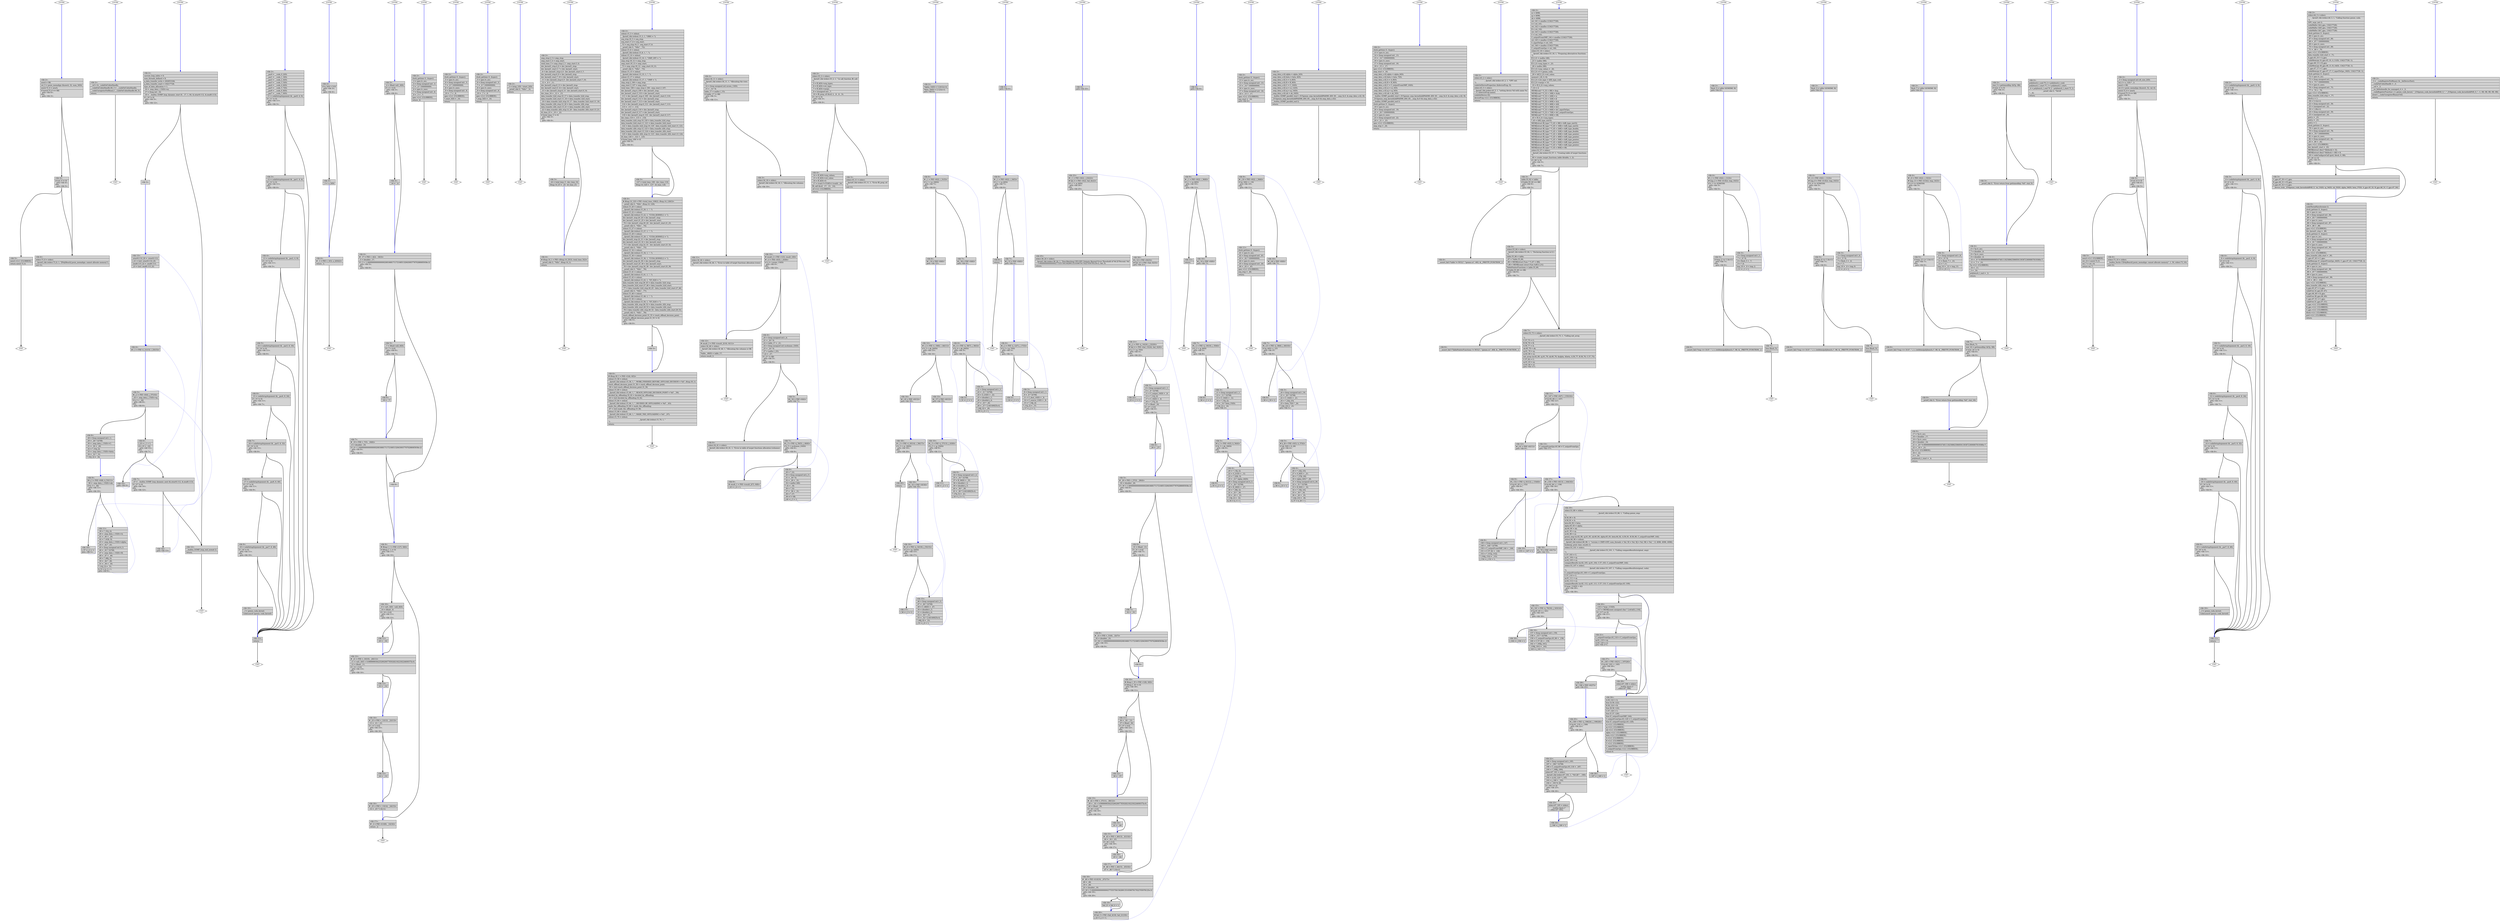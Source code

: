 digraph "tmpxft_00003394_00000000-14_gemm.ii.056t.cunrolli" {
overlap=false;
subgraph "void* xmalloc(size_t)" {
	color="black";
	label="void* xmalloc(size_t)";
	fn_3275_basic_block_1 [shape=Mdiamond,style=filled,fillcolor=white,label="EXIT"];

	fn_3275_basic_block_2 [shape=record,style=filled,fillcolor=lightgrey,label="{\<bb\ 2\>:\l\
|newA\ =\ 0B;\l\
|ret_5\ =\ posix_memalign\ (&newA,\ 32,\ num_3(D));\l\
|newA.72_6\ =\ newA;\l\
|if\ (newA.72_6\ ==\ 0B)\l\
\ \ goto\ \<bb\ 4\>;\l\
else\l\
\ \ goto\ \<bb\ 3\>;\l\
}"];

	fn_3275_basic_block_3 [shape=record,style=filled,fillcolor=lightgrey,label="{\<bb\ 3\>:\l\
|if\ (ret_5\ !=\ 0)\l\
\ \ goto\ \<bb\ 4\>;\l\
else\l\
\ \ goto\ \<bb\ 5\>;\l\
}"];

	fn_3275_basic_block_5 [shape=record,style=filled,fillcolor=lightgrey,label="{\<bb\ 5\>:\l\
|newA\ =\{v\}\ \{CLOBBER\};\l\
|return\ newA.72_6;\l\
}"];

	fn_3275_basic_block_4 [shape=record,style=filled,fillcolor=lightgrey,label="{\<bb\ 4\>:\l\
|stderr.73_8\ =\ stderr;\l\
|__fprintf_chk\ (stderr.73_8,\ 1,\ \"[PolyBench]\ posix_memalign:\ cannot\ allocate\ memory\");\l\
|exit\ (1);\l\
}"];

	fn_3275_basic_block_0 [shape=Mdiamond,style=filled,fillcolor=white,label="ENTRY"];

	fn_3275_basic_block_0:s -> fn_3275_basic_block_2:n [style="solid,bold",color=blue,weight=100,constraint=true];
	fn_3275_basic_block_2:s -> fn_3275_basic_block_4:n [style="solid,bold",color=black,weight=10,constraint=true];
	fn_3275_basic_block_2:s -> fn_3275_basic_block_3:n [style="solid,bold",color=black,weight=10,constraint=true];
	fn_3275_basic_block_3:s -> fn_3275_basic_block_4:n [style="solid,bold",color=black,weight=10,constraint=true];
	fn_3275_basic_block_3:s -> fn_3275_basic_block_5:n [style="solid,bold",color=black,weight=10,constraint=true];
	fn_3275_basic_block_5:s -> fn_3275_basic_block_1:n [style="solid,bold",color=black,weight=10,constraint=true];
	fn_3275_basic_block_0:s -> fn_3275_basic_block_1:n [style="invis",constraint=true];
}
subgraph "void __cudaUnregisterBinaryUtil()" {
	color="black";
	label="void __cudaUnregisterBinaryUtil()";
	fn_3279_basic_block_1 [shape=Mdiamond,style=filled,fillcolor=white,label="EXIT"];

	fn_3279_basic_block_2 [shape=record,style=filled,fillcolor=lightgrey,label="{\<bb\ 2\>:\l\
|__ref\ =\ &__cudaFatCubinHandle;\l\
|__cudaFatCubinHandle.84_3\ =\ __cudaFatCubinHandle;\l\
|__cudaUnregisterFatBinary\ (__cudaFatCubinHandle.84_3);\l\
|return;\l\
}"];

	fn_3279_basic_block_0 [shape=Mdiamond,style=filled,fillcolor=white,label="ENTRY"];

	fn_3279_basic_block_0:s -> fn_3279_basic_block_2:n [style="solid,bold",color=blue,weight=100,constraint=true];
	fn_3279_basic_block_2:s -> fn_3279_basic_block_1:n [style="solid,bold",color=black,weight=10,constraint=true];
	fn_3279_basic_block_0:s -> fn_3279_basic_block_1:n [style="invis",constraint=true];
}
subgraph "<built-in>" {
	color="black";
	label="<built-in>";
	fn_3306_basic_block_1 [shape=Mdiamond,style=filled,fillcolor=white,label="EXIT"];

	fn_3306_basic_block_2 [shape=record,style=filled,fillcolor=lightgrey,label="{\<bb\ 2\>:\l\
|current_loop_index\ =\ 0;\l\
|num_threads_defined\ =\ 8;\l\
|q_data_transfer_write\ =\ 402653184;\l\
|q_data_transfer_read\ =\ 134217728;\l\
|type_of_data_allocation\ =\ 1;\l\
|_16\ =\ .omp_data_i_15(D)-\>ni;\l\
|_17\ =\ (long\ int)\ _16;\l\
|_19\ =\ __builtin_GOMP_loop_dynamic_start\ (0,\ _17,\ 1,\ 64,\ &.istart0.112,\ &.iend0.113);\l\
|if\ (_19\ !=\ 0)\l\
\ \ goto\ \<bb\ 3\>;\l\
else\l\
\ \ goto\ \<bb\ 12\>;\l\
}"];

	fn_3306_basic_block_3 [shape=record,style=filled,fillcolor=lightgrey,label="{\<bb\ 3\>:\l\
}"];

	fn_3306_basic_block_13 [shape=record,style=filled,fillcolor=lightgrey,label="{\<bb\ 13\>:\l\
|.istart0.114_20\ =\ .istart0.112;\l\
|i_21\ =\ (int)\ .istart0.114_20;\l\
|.iend0.115_22\ =\ .iend0.113;\l\
|_23\ =\ (int)\ .iend0.115_22;\l\
}"];

	fn_3306_basic_block_4 [shape=record,style=filled,fillcolor=lightgrey,label="{\<bb\ 4\>:\l\
|#\ i_1\ =\ PHI\ \<i_21(13),\ i_25(15)\>\l\
}"];

	fn_3306_basic_block_5 [shape=record,style=filled,fillcolor=lightgrey,label="{\<bb\ 5\>:\l\
|#\ j_2\ =\ PHI\ \<0(4),\ j_37(10)\>\l\
|_24\ =\ .omp_data_i_15(D)-\>nj;\l\
|if\ (j_2\ \<\ _24)\l\
\ \ goto\ \<bb\ 8\>;\l\
else\l\
\ \ goto\ \<bb\ 6\>;\l\
}"];

	fn_3306_basic_block_6 [shape=record,style=filled,fillcolor=lightgrey,label="{\<bb\ 6\>:\l\
|i_25\ =\ i_1\ +\ 1;\l\
|if\ (i_25\ \<\ _23)\l\
\ \ goto\ \<bb\ 15\>;\l\
else\l\
\ \ goto\ \<bb\ 7\>;\l\
}"];

	fn_3306_basic_block_7 [shape=record,style=filled,fillcolor=lightgrey,label="{\<bb\ 7\>:\l\
|_27\ =\ __builtin_GOMP_loop_dynamic_next\ (&.istart0.112,\ &.iend0.113);\l\
|if\ (_27\ !=\ 0)\l\
\ \ goto\ \<bb\ 14\>;\l\
else\l\
\ \ goto\ \<bb\ 12\>;\l\
}"];

	fn_3306_basic_block_14 [shape=record,style=filled,fillcolor=lightgrey,label="{\<bb\ 14\>:\l\
goto\ \<bb\ 13\>;\l\
}"];

	fn_3306_basic_block_12 [shape=record,style=filled,fillcolor=lightgrey,label="{\<bb\ 12\>:\l\
|__builtin_GOMP_loop_end_nowait\ ();\l\
|return;\l\
}"];

	fn_3306_basic_block_15 [shape=record,style=filled,fillcolor=lightgrey,label="{\<bb\ 15\>:\l\
goto\ \<bb\ 4\>;\l\
}"];

	fn_3306_basic_block_8 [shape=record,style=filled,fillcolor=lightgrey,label="{\<bb\ 8\>:\l\
|_28\ =\ (long\ unsigned\ int)\ i_1;\l\
|_29\ =\ _28\ *\ 32768;\l\
|_30\ =\ .omp_data_i_15(D)-\>C;\l\
|_31\ =\ _30\ +\ _29;\l\
|_32\ =\ *_31[j_2];\l\
|_33\ =\ .omp_data_i_15(D)-\>beta;\l\
|_34\ =\ _32\ *\ _33;\l\
|*_31[j_2]\ =\ _34;\l\
}"];

	fn_3306_basic_block_9 [shape=record,style=filled,fillcolor=lightgrey,label="{\<bb\ 9\>:\l\
|#\ k_3\ =\ PHI\ \<0(8),\ k_53(11)\>\l\
|_36\ =\ .omp_data_i_15(D)-\>nk;\l\
|if\ (k_3\ \<\ _36)\l\
\ \ goto\ \<bb\ 11\>;\l\
else\l\
\ \ goto\ \<bb\ 10\>;\l\
}"];

	fn_3306_basic_block_10 [shape=record,style=filled,fillcolor=lightgrey,label="{\<bb\ 10\>:\l\
|j_37\ =\ j_2\ +\ 1;\l\
goto\ \<bb\ 5\>;\l\
}"];

	fn_3306_basic_block_11 [shape=record,style=filled,fillcolor=lightgrey,label="{\<bb\ 11\>:\l\
|_39\ =\ *_31[j_2];\l\
|_40\ =\ .omp_data_i_15(D)-\>A;\l\
|_41\ =\ _40\ +\ _29;\l\
|_42\ =\ *_41[k_3];\l\
|_43\ =\ .omp_data_i_15(D)-\>alpha;\l\
|_44\ =\ _42\ *\ _43;\l\
|_45\ =\ (long\ unsigned\ int)\ k_3;\l\
|_46\ =\ _45\ *\ 32768;\l\
|_47\ =\ .omp_data_i_15(D)-\>B;\l\
|_48\ =\ _47\ +\ _46;\l\
|_49\ =\ *_48[j_2];\l\
|_50\ =\ _44\ *\ _49;\l\
|_51\ =\ _39\ +\ _50;\l\
|*_31[j_2]\ =\ _51;\l\
|k_53\ =\ k_3\ +\ 1;\l\
goto\ \<bb\ 9\>;\l\
}"];

	fn_3306_basic_block_0 [shape=Mdiamond,style=filled,fillcolor=white,label="ENTRY"];

	fn_3306_basic_block_0:s -> fn_3306_basic_block_2:n [style="solid,bold",color=blue,weight=100,constraint=true];
	fn_3306_basic_block_2:s -> fn_3306_basic_block_3:n [style="solid,bold",color=black,weight=10,constraint=true];
	fn_3306_basic_block_2:s -> fn_3306_basic_block_12:n [style="solid,bold",color=black,weight=10,constraint=true];
	fn_3306_basic_block_3:s -> fn_3306_basic_block_13:n [style="solid,bold",color=blue,weight=100,constraint=true];
	fn_3306_basic_block_13:s -> fn_3306_basic_block_4:n [style="solid,bold",color=blue,weight=100,constraint=true];
	fn_3306_basic_block_4:s -> fn_3306_basic_block_5:n [style="solid,bold",color=blue,weight=100,constraint=true];
	fn_3306_basic_block_5:s -> fn_3306_basic_block_8:n [style="solid,bold",color=black,weight=10,constraint=true];
	fn_3306_basic_block_5:s -> fn_3306_basic_block_6:n [style="solid,bold",color=black,weight=10,constraint=true];
	fn_3306_basic_block_6:s -> fn_3306_basic_block_15:n [style="solid,bold",color=black,weight=10,constraint=true];
	fn_3306_basic_block_6:s -> fn_3306_basic_block_7:n [style="solid,bold",color=black,weight=10,constraint=true];
	fn_3306_basic_block_15:s -> fn_3306_basic_block_4:n [style="dotted,bold",color=blue,weight=10,constraint=false];
	fn_3306_basic_block_7:s -> fn_3306_basic_block_12:n [style="solid,bold",color=black,weight=10,constraint=true];
	fn_3306_basic_block_7:s -> fn_3306_basic_block_14:n [style="solid,bold",color=black,weight=10,constraint=true];
	fn_3306_basic_block_14:s -> fn_3306_basic_block_13:n [style="dotted,bold",color=blue,weight=10,constraint=false];
	fn_3306_basic_block_8:s -> fn_3306_basic_block_9:n [style="solid,bold",color=blue,weight=100,constraint=true];
	fn_3306_basic_block_9:s -> fn_3306_basic_block_11:n [style="solid,bold",color=black,weight=10,constraint=true];
	fn_3306_basic_block_9:s -> fn_3306_basic_block_10:n [style="solid,bold",color=black,weight=10,constraint=true];
	fn_3306_basic_block_10:s -> fn_3306_basic_block_5:n [style="dotted,bold",color=blue,weight=10,constraint=false];
	fn_3306_basic_block_11:s -> fn_3306_basic_block_9:n [style="dotted,bold",color=blue,weight=10,constraint=false];
	fn_3306_basic_block_12:s -> fn_3306_basic_block_1:n [style="solid,bold",color=black,weight=10,constraint=true];
	fn_3306_basic_block_0:s -> fn_3306_basic_block_1:n [style="invis",constraint=true];
}
subgraph "void gemm_cuda_kernel(int, int, int, double, double, double*, double*, double*)" {
	color="black";
	label="void gemm_cuda_kernel(int, int, int, double, double, double*, double*, double*)";
	fn_3302_basic_block_1 [shape=Mdiamond,style=filled,fillcolor=white,label="EXIT"];

	fn_3302_basic_block_2 [shape=record,style=filled,fillcolor=lightgrey,label="{\<bb\ 2\>:\l\
|__par0\ =\ __cuda_0_2(D);\l\
|__par1\ =\ __cuda_1_3(D);\l\
|__par2\ =\ __cuda_2_4(D);\l\
|__par3\ =\ __cuda_3_5(D);\l\
|__par4\ =\ __cuda_4_6(D);\l\
|__par5\ =\ __cuda_5_7(D);\l\
|__par6\ =\ __cuda_6_8(D);\l\
|__par7\ =\ __cuda_7_9(D);\l\
|_11\ =\ cudaSetupArgument\ (&__par0,\ 4,\ 0);\l\
|if\ (_11\ !=\ 0)\l\
\ \ goto\ \<bb\ 11\>;\l\
else\l\
\ \ goto\ \<bb\ 3\>;\l\
}"];

	fn_3302_basic_block_3 [shape=record,style=filled,fillcolor=lightgrey,label="{\<bb\ 3\>:\l\
|_12\ =\ cudaSetupArgument\ (&__par1,\ 4,\ 4);\l\
|if\ (_12\ !=\ 0)\l\
\ \ goto\ \<bb\ 11\>;\l\
else\l\
\ \ goto\ \<bb\ 4\>;\l\
}"];

	fn_3302_basic_block_4 [shape=record,style=filled,fillcolor=lightgrey,label="{\<bb\ 4\>:\l\
|_13\ =\ cudaSetupArgument\ (&__par2,\ 4,\ 8);\l\
|if\ (_13\ !=\ 0)\l\
\ \ goto\ \<bb\ 11\>;\l\
else\l\
\ \ goto\ \<bb\ 5\>;\l\
}"];

	fn_3302_basic_block_5 [shape=record,style=filled,fillcolor=lightgrey,label="{\<bb\ 5\>:\l\
|_14\ =\ cudaSetupArgument\ (&__par3,\ 8,\ 16);\l\
|if\ (_14\ !=\ 0)\l\
\ \ goto\ \<bb\ 11\>;\l\
else\l\
\ \ goto\ \<bb\ 6\>;\l\
}"];

	fn_3302_basic_block_6 [shape=record,style=filled,fillcolor=lightgrey,label="{\<bb\ 6\>:\l\
|_15\ =\ cudaSetupArgument\ (&__par4,\ 8,\ 24);\l\
|if\ (_15\ !=\ 0)\l\
\ \ goto\ \<bb\ 11\>;\l\
else\l\
\ \ goto\ \<bb\ 7\>;\l\
}"];

	fn_3302_basic_block_7 [shape=record,style=filled,fillcolor=lightgrey,label="{\<bb\ 7\>:\l\
|_16\ =\ cudaSetupArgument\ (&__par5,\ 8,\ 32);\l\
|if\ (_16\ !=\ 0)\l\
\ \ goto\ \<bb\ 11\>;\l\
else\l\
\ \ goto\ \<bb\ 8\>;\l\
}"];

	fn_3302_basic_block_8 [shape=record,style=filled,fillcolor=lightgrey,label="{\<bb\ 8\>:\l\
|_17\ =\ cudaSetupArgument\ (&__par6,\ 8,\ 40);\l\
|if\ (_17\ !=\ 0)\l\
\ \ goto\ \<bb\ 11\>;\l\
else\l\
\ \ goto\ \<bb\ 9\>;\l\
}"];

	fn_3302_basic_block_9 [shape=record,style=filled,fillcolor=lightgrey,label="{\<bb\ 9\>:\l\
|_18\ =\ cudaSetupArgument\ (&__par7,\ 8,\ 48);\l\
|if\ (_18\ !=\ 0)\l\
\ \ goto\ \<bb\ 11\>;\l\
else\l\
\ \ goto\ \<bb\ 10\>;\l\
}"];

	fn_3302_basic_block_10 [shape=record,style=filled,fillcolor=lightgrey,label="{\<bb\ 10\>:\l\
|__f\ =\ gemm_cuda_kernel;\l\
|cudaLaunch\ (gemm_cuda_kernel);\l\
}"];

	fn_3302_basic_block_11 [shape=record,style=filled,fillcolor=lightgrey,label="{\<bb\ 11\>:\l\
|return;\l\
}"];

	fn_3302_basic_block_0 [shape=Mdiamond,style=filled,fillcolor=white,label="ENTRY"];

	fn_3302_basic_block_0:s -> fn_3302_basic_block_2:n [style="solid,bold",color=blue,weight=100,constraint=true];
	fn_3302_basic_block_2:s -> fn_3302_basic_block_11:n [style="solid,bold",color=black,weight=10,constraint=true];
	fn_3302_basic_block_2:s -> fn_3302_basic_block_3:n [style="solid,bold",color=black,weight=10,constraint=true];
	fn_3302_basic_block_3:s -> fn_3302_basic_block_11:n [style="solid,bold",color=black,weight=10,constraint=true];
	fn_3302_basic_block_3:s -> fn_3302_basic_block_4:n [style="solid,bold",color=black,weight=10,constraint=true];
	fn_3302_basic_block_4:s -> fn_3302_basic_block_11:n [style="solid,bold",color=black,weight=10,constraint=true];
	fn_3302_basic_block_4:s -> fn_3302_basic_block_5:n [style="solid,bold",color=black,weight=10,constraint=true];
	fn_3302_basic_block_5:s -> fn_3302_basic_block_11:n [style="solid,bold",color=black,weight=10,constraint=true];
	fn_3302_basic_block_5:s -> fn_3302_basic_block_6:n [style="solid,bold",color=black,weight=10,constraint=true];
	fn_3302_basic_block_6:s -> fn_3302_basic_block_11:n [style="solid,bold",color=black,weight=10,constraint=true];
	fn_3302_basic_block_6:s -> fn_3302_basic_block_7:n [style="solid,bold",color=black,weight=10,constraint=true];
	fn_3302_basic_block_7:s -> fn_3302_basic_block_11:n [style="solid,bold",color=black,weight=10,constraint=true];
	fn_3302_basic_block_7:s -> fn_3302_basic_block_8:n [style="solid,bold",color=black,weight=10,constraint=true];
	fn_3302_basic_block_8:s -> fn_3302_basic_block_11:n [style="solid,bold",color=black,weight=10,constraint=true];
	fn_3302_basic_block_8:s -> fn_3302_basic_block_9:n [style="solid,bold",color=black,weight=10,constraint=true];
	fn_3302_basic_block_9:s -> fn_3302_basic_block_11:n [style="solid,bold",color=black,weight=10,constraint=true];
	fn_3302_basic_block_9:s -> fn_3302_basic_block_10:n [style="solid,bold",color=black,weight=10,constraint=true];
	fn_3302_basic_block_10:s -> fn_3302_basic_block_11:n [style="solid,bold",color=blue,weight=100,constraint=true];
	fn_3302_basic_block_11:s -> fn_3302_basic_block_1:n [style="solid,bold",color=black,weight=10,constraint=true];
	fn_3302_basic_block_0:s -> fn_3302_basic_block_1:n [style="invis",constraint=true];
}
subgraph "float absVal(float)" {
	color="black";
	label="float absVal(float)";
	fn_3240_basic_block_1 [shape=Mdiamond,style=filled,fillcolor=white,label="EXIT"];

	fn_3240_basic_block_2 [shape=record,style=filled,fillcolor=lightgrey,label="{\<bb\ 2\>:\l\
|if\ (a_2(D)\ \<\ 0.0)\l\
\ \ goto\ \<bb\ 3\>;\l\
else\l\
\ \ goto\ \<bb\ 4\>;\l\
}"];

	fn_3240_basic_block_3 [shape=record,style=filled,fillcolor=lightgrey,label="{\<bb\ 3\>:\l\
|_3\ =\ -a_2(D);\l\
}"];

	fn_3240_basic_block_4 [shape=record,style=filled,fillcolor=lightgrey,label="{\<bb\ 4\>:\l\
|#\ _1\ =\ PHI\ \<_3(3),\ a_2(D)(2)\>\l\
|return\ _1;\l\
}"];

	fn_3240_basic_block_0 [shape=Mdiamond,style=filled,fillcolor=white,label="ENTRY"];

	fn_3240_basic_block_0:s -> fn_3240_basic_block_2:n [style="solid,bold",color=blue,weight=100,constraint=true];
	fn_3240_basic_block_2:s -> fn_3240_basic_block_3:n [style="solid,bold",color=black,weight=10,constraint=true];
	fn_3240_basic_block_2:s -> fn_3240_basic_block_4:n [style="solid,bold",color=black,weight=10,constraint=true];
	fn_3240_basic_block_3:s -> fn_3240_basic_block_4:n [style="solid,bold",color=blue,weight=100,constraint=true];
	fn_3240_basic_block_4:s -> fn_3240_basic_block_1:n [style="solid,bold",color=black,weight=10,constraint=true];
	fn_3240_basic_block_0:s -> fn_3240_basic_block_1:n [style="invis",constraint=true];
}
subgraph "float percentDiff(double, double)" {
	color="black";
	label="float percentDiff(double, double)";
	fn_3241_basic_block_1 [shape=Mdiamond,style=filled,fillcolor=white,label="EXIT"];

	fn_3241_basic_block_2 [shape=record,style=filled,fillcolor=lightgrey,label="{\<bb\ 2\>:\l\
|_4\ =\ (float)\ val1_3(D);\l\
|if\ (_4\ \<\ 0.0)\l\
\ \ goto\ \<bb\ 3\>;\l\
else\l\
\ \ goto\ \<bb\ 4\>;\l\
}"];

	fn_3241_basic_block_3 [shape=record,style=filled,fillcolor=lightgrey,label="{\<bb\ 3\>:\l\
|_16\ =\ -_4;\l\
}"];

	fn_3241_basic_block_4 [shape=record,style=filled,fillcolor=lightgrey,label="{\<bb\ 4\>:\l\
|#\ _17\ =\ PHI\ \<_4(2),\ _16(3)\>\l\
|_5\ =\ (double)\ _17;\l\
|if\ (_5\ \<\ 1.00000000000000002081668171172168513294309377670288085938e-2)\l\
\ \ goto\ \<bb\ 5\>;\l\
else\l\
\ \ goto\ \<bb\ 8\>;\l\
}"];

	fn_3241_basic_block_5 [shape=record,style=filled,fillcolor=lightgrey,label="{\<bb\ 5\>:\l\
|_7\ =\ (float)\ val2_6(D);\l\
|if\ (_7\ \<\ 0.0)\l\
\ \ goto\ \<bb\ 6\>;\l\
else\l\
\ \ goto\ \<bb\ 7\>;\l\
}"];

	fn_3241_basic_block_6 [shape=record,style=filled,fillcolor=lightgrey,label="{\<bb\ 6\>:\l\
|_18\ =\ -_7;\l\
}"];

	fn_3241_basic_block_7 [shape=record,style=filled,fillcolor=lightgrey,label="{\<bb\ 7\>:\l\
|#\ _19\ =\ PHI\ \<_7(5),\ _18(6)\>\l\
|_8\ =\ (double)\ _19;\l\
|if\ (_8\ \<\ 1.00000000000000002081668171172168513294309377670288085938e-2)\l\
\ \ goto\ \<bb\ 9\>;\l\
else\l\
\ \ goto\ \<bb\ 8\>;\l\
}"];

	fn_3241_basic_block_8 [shape=record,style=filled,fillcolor=lightgrey,label="{\<bb\ 8\>:\l\
}"];

	fn_3241_basic_block_9 [shape=record,style=filled,fillcolor=lightgrey,label="{\<bb\ 9\>:\l\
|#\ iftmp.1_1\ =\ PHI\ \<1(7),\ 0(8)\>\l\
|if\ (iftmp.1_1\ !=\ 0)\l\
\ \ goto\ \<bb\ 17\>;\l\
else\l\
\ \ goto\ \<bb\ 10\>;\l\
}"];

	fn_3241_basic_block_10 [shape=record,style=filled,fillcolor=lightgrey,label="{\<bb\ 10\>:\l\
|_9\ =\ val1_3(D)\ -\ val2_6(D);\l\
|_10\ =\ (float)\ _9;\l\
|if\ (_10\ \<\ 0.0)\l\
\ \ goto\ \<bb\ 11\>;\l\
else\l\
\ \ goto\ \<bb\ 12\>;\l\
}"];

	fn_3241_basic_block_11 [shape=record,style=filled,fillcolor=lightgrey,label="{\<bb\ 11\>:\l\
|_20\ =\ -_10;\l\
}"];

	fn_3241_basic_block_12 [shape=record,style=filled,fillcolor=lightgrey,label="{\<bb\ 12\>:\l\
|#\ _21\ =\ PHI\ \<_10(10),\ _20(11)\>\l\
|_11\ =\ val1_3(D)\ +\ 9.99999993922529029077850282192230224609375e-9;\l\
|_12\ =\ (float)\ _11;\l\
|if\ (_12\ \<\ 0.0)\l\
\ \ goto\ \<bb\ 13\>;\l\
else\l\
\ \ goto\ \<bb\ 14\>;\l\
}"];

	fn_3241_basic_block_13 [shape=record,style=filled,fillcolor=lightgrey,label="{\<bb\ 13\>:\l\
|_22\ =\ -_12;\l\
}"];

	fn_3241_basic_block_14 [shape=record,style=filled,fillcolor=lightgrey,label="{\<bb\ 14\>:\l\
|#\ _23\ =\ PHI\ \<_12(12),\ _22(13)\>\l\
|_13\ =\ _21\ /\ _23;\l\
|if\ (_13\ \<\ 0.0)\l\
\ \ goto\ \<bb\ 15\>;\l\
else\l\
\ \ goto\ \<bb\ 16\>;\l\
}"];

	fn_3241_basic_block_15 [shape=record,style=filled,fillcolor=lightgrey,label="{\<bb\ 15\>:\l\
|_24\ =\ -_13;\l\
}"];

	fn_3241_basic_block_16 [shape=record,style=filled,fillcolor=lightgrey,label="{\<bb\ 16\>:\l\
|#\ _25\ =\ PHI\ \<_13(14),\ _24(15)\>\l\
|_14\ =\ _25\ *\ 1.0e+2;\l\
}"];

	fn_3241_basic_block_17 [shape=record,style=filled,fillcolor=lightgrey,label="{\<bb\ 17\>:\l\
|#\ _2\ =\ PHI\ \<0.0(9),\ _14(16)\>\l\
|return\ _2;\l\
}"];

	fn_3241_basic_block_0 [shape=Mdiamond,style=filled,fillcolor=white,label="ENTRY"];

	fn_3241_basic_block_0:s -> fn_3241_basic_block_2:n [style="solid,bold",color=blue,weight=100,constraint=true];
	fn_3241_basic_block_2:s -> fn_3241_basic_block_3:n [style="solid,bold",color=black,weight=10,constraint=true];
	fn_3241_basic_block_2:s -> fn_3241_basic_block_4:n [style="solid,bold",color=black,weight=10,constraint=true];
	fn_3241_basic_block_3:s -> fn_3241_basic_block_4:n [style="solid,bold",color=blue,weight=100,constraint=true];
	fn_3241_basic_block_4:s -> fn_3241_basic_block_5:n [style="solid,bold",color=black,weight=10,constraint=true];
	fn_3241_basic_block_4:s -> fn_3241_basic_block_8:n [style="solid,bold",color=black,weight=10,constraint=true];
	fn_3241_basic_block_5:s -> fn_3241_basic_block_6:n [style="solid,bold",color=black,weight=10,constraint=true];
	fn_3241_basic_block_5:s -> fn_3241_basic_block_7:n [style="solid,bold",color=black,weight=10,constraint=true];
	fn_3241_basic_block_6:s -> fn_3241_basic_block_7:n [style="solid,bold",color=blue,weight=100,constraint=true];
	fn_3241_basic_block_7:s -> fn_3241_basic_block_9:n [style="solid,bold",color=black,weight=10,constraint=true];
	fn_3241_basic_block_7:s -> fn_3241_basic_block_8:n [style="solid,bold",color=black,weight=10,constraint=true];
	fn_3241_basic_block_8:s -> fn_3241_basic_block_9:n [style="solid,bold",color=blue,weight=100,constraint=true];
	fn_3241_basic_block_9:s -> fn_3241_basic_block_17:n [style="solid,bold",color=black,weight=10,constraint=true];
	fn_3241_basic_block_9:s -> fn_3241_basic_block_10:n [style="solid,bold",color=black,weight=10,constraint=true];
	fn_3241_basic_block_10:s -> fn_3241_basic_block_11:n [style="solid,bold",color=black,weight=10,constraint=true];
	fn_3241_basic_block_10:s -> fn_3241_basic_block_12:n [style="solid,bold",color=black,weight=10,constraint=true];
	fn_3241_basic_block_11:s -> fn_3241_basic_block_12:n [style="solid,bold",color=blue,weight=100,constraint=true];
	fn_3241_basic_block_12:s -> fn_3241_basic_block_13:n [style="solid,bold",color=black,weight=10,constraint=true];
	fn_3241_basic_block_12:s -> fn_3241_basic_block_14:n [style="solid,bold",color=black,weight=10,constraint=true];
	fn_3241_basic_block_13:s -> fn_3241_basic_block_14:n [style="solid,bold",color=blue,weight=100,constraint=true];
	fn_3241_basic_block_14:s -> fn_3241_basic_block_15:n [style="solid,bold",color=black,weight=10,constraint=true];
	fn_3241_basic_block_14:s -> fn_3241_basic_block_16:n [style="solid,bold",color=black,weight=10,constraint=true];
	fn_3241_basic_block_15:s -> fn_3241_basic_block_16:n [style="solid,bold",color=blue,weight=100,constraint=true];
	fn_3241_basic_block_16:s -> fn_3241_basic_block_17:n [style="solid,bold",color=blue,weight=100,constraint=true];
	fn_3241_basic_block_17:s -> fn_3241_basic_block_1:n [style="solid,bold",color=black,weight=10,constraint=true];
	fn_3241_basic_block_0:s -> fn_3241_basic_block_1:n [style="invis",constraint=true];
}
subgraph "uint64_t get_time()" {
	color="black";
	label="uint64_t get_time()";
	fn_3246_basic_block_1 [shape=Mdiamond,style=filled,fillcolor=white,label="EXIT"];

	fn_3246_basic_block_2 [shape=record,style=filled,fillcolor=lightgrey,label="{\<bb\ 2\>:\l\
|clock_gettime\ (1,\ &spec);\l\
|_3\ =\ spec.tv_sec;\l\
|_4\ =\ (long\ unsigned\ int)\ _3;\l\
|_5\ =\ _4\ *\ 1000000000;\l\
|_6\ =\ spec.tv_nsec;\l\
|_7\ =\ (long\ unsigned\ int)\ _6;\l\
|_8\ =\ _5\ +\ _7;\l\
|spec\ =\{v\}\ \{CLOBBER\};\l\
|return\ _8;\l\
}"];

	fn_3246_basic_block_0 [shape=Mdiamond,style=filled,fillcolor=white,label="ENTRY"];

	fn_3246_basic_block_0:s -> fn_3246_basic_block_2:n [style="solid,bold",color=blue,weight=100,constraint=true];
	fn_3246_basic_block_2:s -> fn_3246_basic_block_1:n [style="solid,bold",color=black,weight=10,constraint=true];
	fn_3246_basic_block_0:s -> fn_3246_basic_block_1:n [style="invis",constraint=true];
}
subgraph "void hookomp_timing_start(uint64_t*)" {
	color="black";
	label="void hookomp_timing_start(uint64_t*)";
	fn_3247_basic_block_1 [shape=Mdiamond,style=filled,fillcolor=white,label="EXIT"];

	fn_3247_basic_block_2 [shape=record,style=filled,fillcolor=lightgrey,label="{\<bb\ 2\>:\l\
|clock_gettime\ (1,\ &spec);\l\
|_5\ =\ spec.tv_sec;\l\
|_6\ =\ (long\ unsigned\ int)\ _5;\l\
|_7\ =\ _6\ *\ 1000000000;\l\
|_8\ =\ spec.tv_nsec;\l\
|_9\ =\ (long\ unsigned\ int)\ _8;\l\
|_10\ =\ _7\ +\ _9;\l\
|spec\ =\{v\}\ \{CLOBBER\};\l\
|*_start_3(D)\ =\ _10;\l\
|return;\l\
}"];

	fn_3247_basic_block_0 [shape=Mdiamond,style=filled,fillcolor=white,label="ENTRY"];

	fn_3247_basic_block_0:s -> fn_3247_basic_block_2:n [style="solid,bold",color=blue,weight=100,constraint=true];
	fn_3247_basic_block_2:s -> fn_3247_basic_block_1:n [style="solid,bold",color=black,weight=10,constraint=true];
	fn_3247_basic_block_0:s -> fn_3247_basic_block_1:n [style="invis",constraint=true];
}
subgraph "void hookomp_timing_stop(uint64_t*)" {
	color="black";
	label="void hookomp_timing_stop(uint64_t*)";
	fn_3248_basic_block_1 [shape=Mdiamond,style=filled,fillcolor=white,label="EXIT"];

	fn_3248_basic_block_2 [shape=record,style=filled,fillcolor=lightgrey,label="{\<bb\ 2\>:\l\
|clock_gettime\ (1,\ &spec);\l\
|_5\ =\ spec.tv_sec;\l\
|_6\ =\ (long\ unsigned\ int)\ _5;\l\
|_7\ =\ _6\ *\ 1000000000;\l\
|_8\ =\ spec.tv_nsec;\l\
|_9\ =\ (long\ unsigned\ int)\ _8;\l\
|_10\ =\ _7\ +\ _9;\l\
|spec\ =\{v\}\ \{CLOBBER\};\l\
|*_stop_3(D)\ =\ _10;\l\
|return;\l\
}"];

	fn_3248_basic_block_0 [shape=Mdiamond,style=filled,fillcolor=white,label="ENTRY"];

	fn_3248_basic_block_0:s -> fn_3248_basic_block_2:n [style="solid,bold",color=blue,weight=100,constraint=true];
	fn_3248_basic_block_2:s -> fn_3248_basic_block_1:n [style="solid,bold",color=black,weight=10,constraint=true];
	fn_3248_basic_block_0:s -> fn_3248_basic_block_1:n [style="invis",constraint=true];
}
subgraph "void hookomp_timing_print(uint64_t, uint64_t)" {
	color="black";
	label="void hookomp_timing_print(uint64_t, uint64_t)";
	fn_3249_basic_block_1 [shape=Mdiamond,style=filled,fillcolor=white,label="EXIT"];

	fn_3249_basic_block_2 [shape=record,style=filled,fillcolor=lightgrey,label="{\<bb\ 2\>:\l\
|_3\ =\ tstop_1(D)\ -\ tstart_2(D);\l\
|__printf_chk\ (1,\ \"%llu\",\ _3);\l\
|return;\l\
}"];

	fn_3249_basic_block_0 [shape=Mdiamond,style=filled,fillcolor=white,label="ENTRY"];

	fn_3249_basic_block_0:s -> fn_3249_basic_block_2:n [style="solid,bold",color=blue,weight=100,constraint=true];
	fn_3249_basic_block_2:s -> fn_3249_basic_block_1:n [style="solid,bold",color=black,weight=10,constraint=true];
	fn_3249_basic_block_0:s -> fn_3249_basic_block_1:n [style="invis",constraint=true];
}
subgraph "void hookomp_timing_print_without_dev()" {
	color="black";
	label="void hookomp_timing_print_without_dev()";
	fn_3250_basic_block_1 [shape=Mdiamond,style=filled,fillcolor=white,label="EXIT"];

	fn_3250_basic_block_2 [shape=record,style=filled,fillcolor=lightgrey,label="{\<bb\ 2\>:\l\
|omp_stop.2_3\ =\ omp_stop;\l\
|omp_start.3_4\ =\ omp_start;\l\
|total_time_5\ =\ omp_stop.2_3\ -\ omp_start.3_4;\l\
|dev_kernel1_stop.4_6\ =\ dev_kernel1_stop;\l\
|dev_kernel1_start.5_7\ =\ dev_kernel1_start;\l\
|_8\ =\ dev_kernel1_stop.4_6\ -\ dev_kernel1_start.5_7;\l\
|dev_kernel2_stop.6_9\ =\ dev_kernel2_stop;\l\
|dev_kernel2_start.7_10\ =\ dev_kernel2_start;\l\
|_11\ =\ dev_kernel2_stop.6_9\ -\ dev_kernel2_start.7_10;\l\
|_12\ =\ _8\ +\ _11;\l\
|dev_kernel3_stop.8_13\ =\ dev_kernel3_stop;\l\
|dev_kernel3_start.9_14\ =\ dev_kernel3_start;\l\
|_15\ =\ dev_kernel3_stop.8_13\ -\ dev_kernel3_start.9_14;\l\
|dev_time_16\ =\ _12\ +\ _15;\l\
|data_transfer_h2d_stop.10_17\ =\ data_transfer_h2d_stop;\l\
|data_transfer_h2d_start.11_18\ =\ data_transfer_h2d_start;\l\
|_19\ =\ data_transfer_h2d_stop.10_17\ -\ data_transfer_h2d_start.11_18;\l\
|data_transfer_d2h_stop.12_20\ =\ data_transfer_d2h_stop;\l\
|data_transfer_d2h_start.13_21\ =\ data_transfer_d2h_start;\l\
|_22\ =\ data_transfer_d2h_stop.12_20\ -\ data_transfer_d2h_start.13_21;\l\
|dt_time_23\ =\ _19\ +\ _22;\l\
|if\ (total_time_5\ !=\ 0)\l\
\ \ goto\ \<bb\ 3\>;\l\
else\l\
\ \ goto\ \<bb\ 4\>;\l\
}"];

	fn_3250_basic_block_3 [shape=record,style=filled,fillcolor=lightgrey,label="{\<bb\ 3\>:\l\
|_24\ =\ total_time_5\ -\ dev_time_16;\l\
|iftmp.14_25\ =\ _24\ -\ dt_time_23;\l\
}"];

	fn_3250_basic_block_4 [shape=record,style=filled,fillcolor=lightgrey,label="{\<bb\ 4\>:\l\
|#\ iftmp.14_1\ =\ PHI\ \<iftmp.14_25(3),\ total_time_5(2)\>\l\
|__printf_chk\ (1,\ \"%llu\",\ iftmp.14_1);\l\
|return;\l\
}"];

	fn_3250_basic_block_0 [shape=Mdiamond,style=filled,fillcolor=white,label="ENTRY"];

	fn_3250_basic_block_0:s -> fn_3250_basic_block_2:n [style="solid,bold",color=blue,weight=100,constraint=true];
	fn_3250_basic_block_2:s -> fn_3250_basic_block_3:n [style="solid,bold",color=black,weight=10,constraint=true];
	fn_3250_basic_block_2:s -> fn_3250_basic_block_4:n [style="solid,bold",color=black,weight=10,constraint=true];
	fn_3250_basic_block_3:s -> fn_3250_basic_block_4:n [style="solid,bold",color=blue,weight=100,constraint=true];
	fn_3250_basic_block_4:s -> fn_3250_basic_block_1:n [style="solid,bold",color=black,weight=10,constraint=true];
	fn_3250_basic_block_0:s -> fn_3250_basic_block_1:n [style="invis",constraint=true];
}
subgraph "void hookomp_print_time_results()" {
	color="black";
	label="void hookomp_print_time_results()";
	fn_3251_basic_block_1 [shape=Mdiamond,style=filled,fillcolor=white,label="EXIT"];

	fn_3251_basic_block_2 [shape=record,style=filled,fillcolor=lightgrey,label="{\<bb\ 2\>:\l\
|stdout.15_3\ =\ stdout;\l\
|__fprintf_chk\ (stdout.15_3,\ 1,\ \"ORIG\ =\ \");\l\
|seq_stop.16_5\ =\ seq_stop;\l\
|seq_start.17_6\ =\ seq_start;\l\
|_72\ =\ seq_stop.16_5\ -\ seq_start.17_6;\l\
|__printf_chk\ (1,\ \"%llu\",\ _72);\l\
|stdout.15_8\ =\ stdout;\l\
|__fprintf_chk\ (stdout.15_8,\ 1,\ \",\ \");\l\
|stdout.15_10\ =\ stdout;\l\
|__fprintf_chk\ (stdout.15_10,\ 1,\ \"OMP_OFF\ =\ \");\l\
|omp_stop.18_12\ =\ omp_stop;\l\
|omp_start.19_13\ =\ omp_start;\l\
|_73\ =\ omp_stop.18_12\ -\ omp_start.19_13;\l\
|__printf_chk\ (1,\ \"%llu\",\ _73);\l\
|stdout.15_15\ =\ stdout;\l\
|__fprintf_chk\ (stdout.15_15,\ 1,\ \",\ \");\l\
|stdout.15_17\ =\ stdout;\l\
|__fprintf_chk\ (stdout.15_17,\ 1,\ \"OMP\ =\ \");\l\
|omp_stop.2_106\ =\ omp_stop;\l\
|omp_start.3_107\ =\ omp_start;\l\
|total_time_108\ =\ omp_stop.2_106\ -\ omp_start.3_107;\l\
|dev_kernel1_stop.4_109\ =\ dev_kernel1_stop;\l\
|dev_kernel1_start.5_110\ =\ dev_kernel1_start;\l\
|_111\ =\ dev_kernel1_stop.4_109\ -\ dev_kernel1_start.5_110;\l\
|dev_kernel2_stop.6_112\ =\ dev_kernel2_stop;\l\
|dev_kernel2_start.7_113\ =\ dev_kernel2_start;\l\
|_114\ =\ dev_kernel2_stop.6_112\ -\ dev_kernel2_start.7_113;\l\
|_115\ =\ _111\ +\ _114;\l\
|dev_kernel3_stop.8_116\ =\ dev_kernel3_stop;\l\
|dev_kernel3_start.9_117\ =\ dev_kernel3_start;\l\
|_118\ =\ dev_kernel3_stop.8_116\ -\ dev_kernel3_start.9_117;\l\
|dev_time_119\ =\ _115\ +\ _118;\l\
|data_transfer_h2d_stop.10_120\ =\ data_transfer_h2d_stop;\l\
|data_transfer_h2d_start.11_121\ =\ data_transfer_h2d_start;\l\
|_122\ =\ data_transfer_h2d_stop.10_120\ -\ data_transfer_h2d_start.11_121;\l\
|data_transfer_d2h_stop.12_123\ =\ data_transfer_d2h_stop;\l\
|data_transfer_d2h_start.13_124\ =\ data_transfer_d2h_start;\l\
|_125\ =\ data_transfer_d2h_stop.12_123\ -\ data_transfer_d2h_start.13_124;\l\
|dt_time_126\ =\ _122\ +\ _125;\l\
|if\ (total_time_108\ !=\ 0)\l\
\ \ goto\ \<bb\ 3\>;\l\
else\l\
\ \ goto\ \<bb\ 4\>;\l\
}"];

	fn_3251_basic_block_3 [shape=record,style=filled,fillcolor=lightgrey,label="{\<bb\ 3\>:\l\
|_127\ =\ total_time_108\ -\ dev_time_119;\l\
|iftmp.14_128\ =\ _127\ -\ dt_time_126;\l\
}"];

	fn_3251_basic_block_4 [shape=record,style=filled,fillcolor=lightgrey,label="{\<bb\ 4\>:\l\
|#\ iftmp.14_129\ =\ PHI\ \<total_time_108(2),\ iftmp.14_128(3)\>\l\
|__printf_chk\ (1,\ \"%llu\",\ iftmp.14_129);\l\
|stdout.15_20\ =\ stdout;\l\
|__fprintf_chk\ (stdout.15_20,\ 1,\ \",\ \");\l\
|stdout.15_22\ =\ stdout;\l\
|__fprintf_chk\ (stdout.15_22,\ 1,\ \"CUDA_KERNEL1\ =\ \");\l\
|dev_kernel1_stop.20_24\ =\ dev_kernel1_stop;\l\
|dev_kernel1_start.21_25\ =\ dev_kernel1_start;\l\
|_74\ =\ dev_kernel1_stop.20_24\ -\ dev_kernel1_start.21_25;\l\
|__printf_chk\ (1,\ \"%llu\",\ _74);\l\
|stdout.15_27\ =\ stdout;\l\
|__fprintf_chk\ (stdout.15_27,\ 1,\ \",\ \");\l\
|stdout.15_29\ =\ stdout;\l\
|__fprintf_chk\ (stdout.15_29,\ 1,\ \"CUDA_KERNEL2\ =\ \");\l\
|dev_kernel2_stop.22_31\ =\ dev_kernel2_stop;\l\
|dev_kernel2_start.23_32\ =\ dev_kernel2_start;\l\
|_75\ =\ dev_kernel2_stop.22_31\ -\ dev_kernel2_start.23_32;\l\
|__printf_chk\ (1,\ \"%llu\",\ _75);\l\
|stdout.15_34\ =\ stdout;\l\
|__fprintf_chk\ (stdout.15_34,\ 1,\ \",\ \");\l\
|stdout.15_36\ =\ stdout;\l\
|__fprintf_chk\ (stdout.15_36,\ 1,\ \"CUDA_KERNEL3\ =\ \");\l\
|dev_kernel3_stop.24_38\ =\ dev_kernel3_stop;\l\
|dev_kernel3_start.25_39\ =\ dev_kernel3_start;\l\
|_76\ =\ dev_kernel3_stop.24_38\ -\ dev_kernel3_start.25_39;\l\
|__printf_chk\ (1,\ \"%llu\",\ _76);\l\
|stdout.15_41\ =\ stdout;\l\
|__fprintf_chk\ (stdout.15_41,\ 1,\ \",\ \");\l\
|stdout.15_43\ =\ stdout;\l\
|__fprintf_chk\ (stdout.15_43,\ 1,\ \"DT_H2D\ =\ \");\l\
|data_transfer_h2d_stop.26_45\ =\ data_transfer_h2d_stop;\l\
|data_transfer_h2d_start.27_46\ =\ data_transfer_h2d_start;\l\
|_77\ =\ data_transfer_h2d_stop.26_45\ -\ data_transfer_h2d_start.27_46;\l\
|__printf_chk\ (1,\ \"%llu\",\ _77);\l\
|stdout.15_48\ =\ stdout;\l\
|__fprintf_chk\ (stdout.15_48,\ 1,\ \",\ \");\l\
|stdout.15_50\ =\ stdout;\l\
|__fprintf_chk\ (stdout.15_50,\ 1,\ \"DT_D2H\ =\ \");\l\
|data_transfer_d2h_stop.28_52\ =\ data_transfer_d2h_stop;\l\
|data_transfer_d2h_start.29_53\ =\ data_transfer_d2h_start;\l\
|_78\ =\ data_transfer_d2h_stop.28_52\ -\ data_transfer_d2h_start.29_53;\l\
|__printf_chk\ (1,\ \"%llu\",\ _78);\l\
|reach_offload_decision_point.31_55\ =\ reach_offload_decision_point;\l\
|if\ (reach_offload_decision_point.31_55\ !=\ 0)\l\
\ \ goto\ \<bb\ 5\>;\l\
else\l\
\ \ goto\ \<bb\ 6\>;\l\
}"];

	fn_3251_basic_block_5 [shape=record,style=filled,fillcolor=lightgrey,label="{\<bb\ 5\>:\l\
}"];

	fn_3251_basic_block_6 [shape=record,style=filled,fillcolor=lightgrey,label="{\<bb\ 6\>:\l\
|#\ iftmp.30_1\ =\ PHI\ \<1(4),\ 0(5)\>\l\
|stdout.15_56\ =\ stdout;\l\
|__fprintf_chk\ (stdout.15_56,\ 1,\ \",\ WORK_FINISHED_BEFORE_OFFLOAD_DECISION\ =\ %d\",\ iftmp.30_1);\l\
|reach_offload_decision_point.31_58\ =\ reach_offload_decision_point;\l\
|_59\ =\ (int)\ reach_offload_decision_point.31_58;\l\
|stdout.15_60\ =\ stdout;\l\
|__fprintf_chk\ (stdout.15_60,\ 1,\ \",\ REACH_OFFLOAD_DECISION_POINT\ =\ %d\",\ _59);\l\
|decided_by_offloading.32_62\ =\ decided_by_offloading;\l\
|_63\ =\ (int)\ decided_by_offloading.32_62;\l\
|stdout.15_64\ =\ stdout;\l\
|__fprintf_chk\ (stdout.15_64,\ 1,\ \",\ DECIDED_BY_OFFLOADING\ =\ %d\",\ _63);\l\
|made_the_offloading.33_66\ =\ made_the_offloading;\l\
|_67\ =\ (int)\ made_the_offloading.33_66;\l\
|stdout.15_68\ =\ stdout;\l\
|__fprintf_chk\ (stdout.15_68,\ 1,\ \",\ MADE_THE_OFFLOADING\ =\ %d\",\ _67);\l\
|stdout.15_70\ =\ stdout;\l\
|__fprintf_chk\ (stdout.15_70,\ 1,\ \"\n\");\l\
|return;\l\
}"];

	fn_3251_basic_block_0 [shape=Mdiamond,style=filled,fillcolor=white,label="ENTRY"];

	fn_3251_basic_block_0:s -> fn_3251_basic_block_2:n [style="solid,bold",color=blue,weight=100,constraint=true];
	fn_3251_basic_block_2:s -> fn_3251_basic_block_3:n [style="solid,bold",color=black,weight=10,constraint=true];
	fn_3251_basic_block_2:s -> fn_3251_basic_block_4:n [style="solid,bold",color=black,weight=10,constraint=true];
	fn_3251_basic_block_3:s -> fn_3251_basic_block_4:n [style="solid,bold",color=blue,weight=100,constraint=true];
	fn_3251_basic_block_4:s -> fn_3251_basic_block_6:n [style="solid,bold",color=black,weight=10,constraint=true];
	fn_3251_basic_block_4:s -> fn_3251_basic_block_5:n [style="solid,bold",color=black,weight=10,constraint=true];
	fn_3251_basic_block_5:s -> fn_3251_basic_block_6:n [style="solid,bold",color=blue,weight=100,constraint=true];
	fn_3251_basic_block_6:s -> fn_3251_basic_block_1:n [style="solid,bold",color=black,weight=10,constraint=true];
	fn_3251_basic_block_0:s -> fn_3251_basic_block_1:n [style="invis",constraint=true];
}
subgraph "bool create_target_functions_table(Func****, int, int)" {
	color="black";
	label="bool create_target_functions_table(Func****, int, int)";
	fn_3256_basic_block_1 [shape=Mdiamond,style=filled,fillcolor=white,label="EXIT"];

	fn_3256_basic_block_2 [shape=record,style=filled,fillcolor=lightgrey,label="{\<bb\ 2\>:\l\
|stderr.34_11\ =\ stderr;\l\
|__fprintf_chk\ (stderr.34_11,\ 1,\ \"Allocating\ the\ rows.\n\");\l\
|_14\ =\ (long\ unsigned\ int)\ nrows_13(D);\l\
|_15\ =\ _14\ *\ 8;\l\
|table_17\ =\ malloc\ (_15);\l\
|if\ (table_17\ !=\ 0B)\l\
\ \ goto\ \<bb\ 3\>;\l\
else\l\
\ \ goto\ \<bb\ 11\>;\l\
}"];

	fn_3256_basic_block_11 [shape=record,style=filled,fillcolor=lightgrey,label="{\<bb\ 11\>:\l\
|stderr.34_44\ =\ stderr;\l\
|__fprintf_chk\ (stderr.34_44,\ 1,\ \"Error\ in\ table\ of\ target\ functions\ allocation\ (rows).\n\");\l\
}"];

	fn_3256_basic_block_3 [shape=record,style=filled,fillcolor=lightgrey,label="{\<bb\ 3\>:\l\
|stderr.34_18\ =\ stderr;\l\
|__fprintf_chk\ (stderr.34_18,\ 1,\ \"Allocating\ the\ columns.\n\");\l\
goto\ \<bb\ 10\>;\l\
}"];

	fn_3256_basic_block_10 [shape=record,style=filled,fillcolor=lightgrey,label="{\<bb\ 10\>:\l\
|#\ result_2\ =\ PHI\ \<1(3),\ result_1(9)\>\l\
|#\ i_4\ =\ PHI\ \<0(3),\ i_43(9)\>\l\
|if\ (i_4\ \<\ nrows_13(D))\l\
\ \ goto\ \<bb\ 4\>;\l\
else\l\
\ \ goto\ \<bb\ 12\>;\l\
}"];

	fn_3256_basic_block_12 [shape=record,style=filled,fillcolor=lightgrey,label="{\<bb\ 12\>:\l\
|#\ result_3\ =\ PHI\ \<result_2(10),\ 0(11)\>\l\
|stderr.34_46\ =\ stderr;\l\
|__fprintf_chk\ (stderr.34_46,\ 1,\ \"Allocating\ the\ columns\ is\ OK.\n\");\l\
|*table__48(D)\ =\ table_17;\l\
|return\ result_3;\l\
}"];

	fn_3256_basic_block_4 [shape=record,style=filled,fillcolor=lightgrey,label="{\<bb\ 4\>:\l\
|_20\ =\ (long\ unsigned\ int)\ i_4;\l\
|_21\ =\ _20\ *\ 8;\l\
|_22\ =\ table_17\ +\ _21;\l\
|_24\ =\ (long\ unsigned\ int)\ ncolumns_23(D);\l\
|_25\ =\ _24\ *\ 8;\l\
|_27\ =\ malloc\ (_25);\l\
|*_22\ =\ _27;\l\
|if\ (_27\ !=\ 0B)\l\
\ \ goto\ \<bb\ 5\>;\l\
else\l\
\ \ goto\ \<bb\ 8\>;\l\
}"];

	fn_3256_basic_block_8 [shape=record,style=filled,fillcolor=lightgrey,label="{\<bb\ 8\>:\l\
|stderr.34_41\ =\ stderr;\l\
|__fprintf_chk\ (stderr.34_41,\ 1,\ \"Error\ in\ table\ of\ target\ functions\ allocation\ (columns).\n\");\l\
}"];

	fn_3256_basic_block_5 [shape=record,style=filled,fillcolor=lightgrey,label="{\<bb\ 5\>:\l\
|#\ j_50\ =\ PHI\ \<0(4)\>\l\
goto\ \<bb\ 7\>;\l\
}"];

	fn_3256_basic_block_7 [shape=record,style=filled,fillcolor=lightgrey,label="{\<bb\ 7\>:\l\
|#\ j_5\ =\ PHI\ \<j_50(5),\ j_40(6)\>\l\
|if\ (j_5\ \<\ ncolumns_23(D))\l\
\ \ goto\ \<bb\ 6\>;\l\
else\l\
\ \ goto\ \<bb\ 9\>;\l\
}"];

	fn_3256_basic_block_9 [shape=record,style=filled,fillcolor=lightgrey,label="{\<bb\ 9\>:\l\
|#\ result_1\ =\ PHI\ \<result_2(7),\ 0(8)\>\l\
|i_43\ =\ i_4\ +\ 1;\l\
}"];

	fn_3256_basic_block_6 [shape=record,style=filled,fillcolor=lightgrey,label="{\<bb\ 6\>:\l\
|_29\ =\ *_22;\l\
|_30\ =\ (long\ unsigned\ int)\ j_5;\l\
|_31\ =\ _30\ *\ 8;\l\
|_32\ =\ _29\ +\ _31;\l\
|_34\ =\ malloc\ (48);\l\
|*_32\ =\ _34;\l\
|_36\ =\ *_22;\l\
|_37\ =\ _36\ +\ _31;\l\
|_38\ =\ *_37;\l\
|_38-\>f\ =\ 0B;\l\
|j_40\ =\ j_5\ +\ 1;\l\
}"];

	fn_3256_basic_block_0 [shape=Mdiamond,style=filled,fillcolor=white,label="ENTRY"];

	fn_3256_basic_block_0:s -> fn_3256_basic_block_2:n [style="solid,bold",color=blue,weight=100,constraint=true];
	fn_3256_basic_block_2:s -> fn_3256_basic_block_3:n [style="solid,bold",color=black,weight=10,constraint=true];
	fn_3256_basic_block_2:s -> fn_3256_basic_block_11:n [style="solid,bold",color=black,weight=10,constraint=true];
	fn_3256_basic_block_3:s -> fn_3256_basic_block_10:n [style="solid,bold",color=blue,weight=100,constraint=true];
	fn_3256_basic_block_4:s -> fn_3256_basic_block_5:n [style="solid,bold",color=black,weight=10,constraint=true];
	fn_3256_basic_block_4:s -> fn_3256_basic_block_8:n [style="solid,bold",color=black,weight=10,constraint=true];
	fn_3256_basic_block_5:s -> fn_3256_basic_block_7:n [style="solid,bold",color=blue,weight=100,constraint=true];
	fn_3256_basic_block_6:s -> fn_3256_basic_block_7:n [style="dotted,bold",color=blue,weight=10,constraint=false];
	fn_3256_basic_block_7:s -> fn_3256_basic_block_6:n [style="solid,bold",color=black,weight=10,constraint=true];
	fn_3256_basic_block_7:s -> fn_3256_basic_block_9:n [style="solid,bold",color=black,weight=10,constraint=true];
	fn_3256_basic_block_8:s -> fn_3256_basic_block_9:n [style="solid,bold",color=blue,weight=100,constraint=true];
	fn_3256_basic_block_9:s -> fn_3256_basic_block_10:n [style="dotted,bold",color=blue,weight=10,constraint=false];
	fn_3256_basic_block_10:s -> fn_3256_basic_block_4:n [style="solid,bold",color=black,weight=10,constraint=true];
	fn_3256_basic_block_10:s -> fn_3256_basic_block_12:n [style="solid,bold",color=black,weight=10,constraint=true];
	fn_3256_basic_block_11:s -> fn_3256_basic_block_12:n [style="solid,bold",color=blue,weight=100,constraint=true];
	fn_3256_basic_block_12:s -> fn_3256_basic_block_1:n [style="solid,bold",color=black,weight=10,constraint=true];
	fn_3256_basic_block_0:s -> fn_3256_basic_block_1:n [style="invis",constraint=true];
}
subgraph "void call_function_ffi_call(Func*)" {
	color="black";
	label="void call_function_ffi_call(Func*)";
	fn_3257_basic_block_1 [shape=Mdiamond,style=filled,fillcolor=white,label="EXIT"];

	fn_3257_basic_block_2 [shape=record,style=filled,fillcolor=lightgrey,label="{\<bb\ 2\>:\l\
|stderr.35_2\ =\ stderr;\l\
|__fprintf_chk\ (stderr.35_2,\ 1,\ \"\ In\ call_function_ffi_call.\n\");\l\
|_5\ =\ ff_4(D)-\>arg_types;\l\
|_6\ =\ ff_4(D)-\>ret_type;\l\
|_7\ =\ ff_4(D)-\>nargs;\l\
|_8\ =\ (unsigned\ int)\ _7;\l\
|_10\ =\ ffi_prep_cif\ (&cif,\ 2,\ _8,\ _6,\ _5);\l\
|if\ (_10\ !=\ 0)\l\
\ \ goto\ \<bb\ 3\>;\l\
else\l\
\ \ goto\ \<bb\ 4\>;\l\
}"];

	fn_3257_basic_block_4 [shape=record,style=filled,fillcolor=lightgrey,label="{\<bb\ 4\>:\l\
|_14\ =\ ff_4(D)-\>arg_values;\l\
|_15\ =\ ff_4(D)-\>ret_value;\l\
|_16\ =\ ff_4(D)-\>f;\l\
|_17\ =\ (void\ (*\<T19f3\>)\ (void))\ _16;\l\
|ffi_call\ (&cif,\ _17,\ _15,\ _14);\l\
|cif\ =\{v\}\ \{CLOBBER\};\l\
|return;\l\
}"];

	fn_3257_basic_block_3 [shape=record,style=filled,fillcolor=lightgrey,label="{\<bb\ 3\>:\l\
|stderr.35_11\ =\ stderr;\l\
|__fprintf_chk\ (stderr.35_11,\ 1,\ \"Error\ ffi_prep_cif.\n\");\l\
|exit\ (1);\l\
}"];

	fn_3257_basic_block_0 [shape=Mdiamond,style=filled,fillcolor=white,label="ENTRY"];

	fn_3257_basic_block_0:s -> fn_3257_basic_block_2:n [style="solid,bold",color=blue,weight=100,constraint=true];
	fn_3257_basic_block_2:s -> fn_3257_basic_block_3:n [style="solid,bold",color=black,weight=10,constraint=true];
	fn_3257_basic_block_2:s -> fn_3257_basic_block_4:n [style="solid,bold",color=black,weight=10,constraint=true];
	fn_3257_basic_block_4:s -> fn_3257_basic_block_1:n [style="solid,bold",color=black,weight=10,constraint=true];
	fn_3257_basic_block_0:s -> fn_3257_basic_block_1:n [style="invis",constraint=true];
}
subgraph "void init_array(int, int, int, double*, double*, double (*)[4096], double (*)[4096], double (*)[4096])" {
	color="black";
	label="void init_array(int, int, int, double*, double*, double (*)[4096], double (*)[4096], double (*)[4096])";
	fn_3258_basic_block_1 [shape=Mdiamond,style=filled,fillcolor=white,label="EXIT"];

	fn_3258_basic_block_2 [shape=record,style=filled,fillcolor=lightgrey,label="{\<bb\ 2\>:\l\
|*alpha_14(D)\ =\ 3.2412e+4;\l\
|*beta_16(D)\ =\ 2.123e+3;\l\
goto\ \<bb\ 6\>;\l\
}"];

	fn_3258_basic_block_6 [shape=record,style=filled,fillcolor=lightgrey,label="{\<bb\ 6\>:\l\
|#\ i_1\ =\ PHI\ \<0(2),\ i_31(5)\>\l\
|if\ (i_1\ \<\ ni_18(D))\l\
\ \ goto\ \<bb\ 7\>;\l\
else\l\
\ \ goto\ \<bb\ 8\>;\l\
}"];

	fn_3258_basic_block_8 [shape=record,style=filled,fillcolor=lightgrey,label="{\<bb\ 8\>:\l\
|#\ i_19\ =\ PHI\ \<0(6)\>\l\
goto\ \<bb\ 12\>;\l\
}"];

	fn_3258_basic_block_12 [shape=record,style=filled,fillcolor=lightgrey,label="{\<bb\ 12\>:\l\
|#\ i_2\ =\ PHI\ \<i_19(8),\ i_44(11)\>\l\
|if\ (i_2\ \<\ nk_20(D))\l\
\ \ goto\ \<bb\ 13\>;\l\
else\l\
\ \ goto\ \<bb\ 14\>;\l\
}"];

	fn_3258_basic_block_14 [shape=record,style=filled,fillcolor=lightgrey,label="{\<bb\ 14\>:\l\
|#\ i_45\ =\ PHI\ \<0(12)\>\l\
goto\ \<bb\ 18\>;\l\
}"];

	fn_3258_basic_block_18 [shape=record,style=filled,fillcolor=lightgrey,label="{\<bb\ 18\>:\l\
|#\ i_3\ =\ PHI\ \<i_45(14),\ i_56(17)\>\l\
|if\ (i_3\ \<\ ni_18(D))\l\
\ \ goto\ \<bb\ 19\>;\l\
else\l\
\ \ goto\ \<bb\ 20\>;\l\
}"];

	fn_3258_basic_block_20 [shape=record,style=filled,fillcolor=lightgrey,label="{\<bb\ 20\>:\l\
|return;\l\
}"];

	fn_3258_basic_block_19 [shape=record,style=filled,fillcolor=lightgrey,label="{\<bb\ 19\>:\l\
|#\ j_32\ =\ PHI\ \<0(18)\>\l\
goto\ \<bb\ 16\>;\l\
}"];

	fn_3258_basic_block_16 [shape=record,style=filled,fillcolor=lightgrey,label="{\<bb\ 16\>:\l\
|#\ j_6\ =\ PHI\ \<j_32(19),\ j_55(15)\>\l\
|if\ (j_6\ \<\ nj_33(D))\l\
\ \ goto\ \<bb\ 15\>;\l\
else\l\
\ \ goto\ \<bb\ 17\>;\l\
}"];

	fn_3258_basic_block_17 [shape=record,style=filled,fillcolor=lightgrey,label="{\<bb\ 17\>:\l\
|i_56\ =\ i_3\ +\ 1;\l\
}"];

	fn_3258_basic_block_15 [shape=record,style=filled,fillcolor=lightgrey,label="{\<bb\ 15\>:\l\
|_46\ =\ (long\ unsigned\ int)\ i_3;\l\
|_47\ =\ _46\ *\ 32768;\l\
|_49\ =\ C_48(D)\ +\ _47;\l\
|_50\ =\ (double)\ i_3;\l\
|_51\ =\ (double)\ j_6;\l\
|_52\ =\ _50\ *\ _51;\l\
|_53\ =\ _52\ *\ 2.44140625e-4;\l\
|*_49[j_6]\ =\ _53;\l\
|j_55\ =\ j_6\ +\ 1;\l\
}"];

	fn_3258_basic_block_13 [shape=record,style=filled,fillcolor=lightgrey,label="{\<bb\ 13\>:\l\
|#\ j_57\ =\ PHI\ \<0(12)\>\l\
goto\ \<bb\ 10\>;\l\
}"];

	fn_3258_basic_block_10 [shape=record,style=filled,fillcolor=lightgrey,label="{\<bb\ 10\>:\l\
|#\ j_5\ =\ PHI\ \<j_57(13),\ j_43(9)\>\l\
|if\ (j_5\ \<\ nj_33(D))\l\
\ \ goto\ \<bb\ 9\>;\l\
else\l\
\ \ goto\ \<bb\ 11\>;\l\
}"];

	fn_3258_basic_block_11 [shape=record,style=filled,fillcolor=lightgrey,label="{\<bb\ 11\>:\l\
|i_44\ =\ i_2\ +\ 1;\l\
}"];

	fn_3258_basic_block_9 [shape=record,style=filled,fillcolor=lightgrey,label="{\<bb\ 9\>:\l\
|_34\ =\ (long\ unsigned\ int)\ i_2;\l\
|_35\ =\ _34\ *\ 32768;\l\
|_37\ =\ B_36(D)\ +\ _35;\l\
|_38\ =\ (double)\ i_2;\l\
|_39\ =\ (double)\ j_5;\l\
|_40\ =\ _38\ *\ _39;\l\
|_41\ =\ _40\ *\ 2.44140625e-4;\l\
|*_37[j_5]\ =\ _41;\l\
|j_43\ =\ j_5\ +\ 1;\l\
}"];

	fn_3258_basic_block_7 [shape=record,style=filled,fillcolor=lightgrey,label="{\<bb\ 7\>:\l\
|#\ j_58\ =\ PHI\ \<0(6)\>\l\
goto\ \<bb\ 4\>;\l\
}"];

	fn_3258_basic_block_4 [shape=record,style=filled,fillcolor=lightgrey,label="{\<bb\ 4\>:\l\
|#\ j_4\ =\ PHI\ \<j_58(7),\ j_30(3)\>\l\
|if\ (j_4\ \<\ nk_20(D))\l\
\ \ goto\ \<bb\ 3\>;\l\
else\l\
\ \ goto\ \<bb\ 5\>;\l\
}"];

	fn_3258_basic_block_5 [shape=record,style=filled,fillcolor=lightgrey,label="{\<bb\ 5\>:\l\
|i_31\ =\ i_1\ +\ 1;\l\
}"];

	fn_3258_basic_block_3 [shape=record,style=filled,fillcolor=lightgrey,label="{\<bb\ 3\>:\l\
|_21\ =\ (long\ unsigned\ int)\ i_1;\l\
|_22\ =\ _21\ *\ 32768;\l\
|_24\ =\ A_23(D)\ +\ _22;\l\
|_25\ =\ (double)\ i_1;\l\
|_26\ =\ (double)\ j_4;\l\
|_27\ =\ _25\ *\ _26;\l\
|_28\ =\ _27\ *\ 2.44140625e-4;\l\
|*_24[j_4]\ =\ _28;\l\
|j_30\ =\ j_4\ +\ 1;\l\
}"];

	fn_3258_basic_block_0 [shape=Mdiamond,style=filled,fillcolor=white,label="ENTRY"];

	fn_3258_basic_block_0:s -> fn_3258_basic_block_2:n [style="solid,bold",color=blue,weight=100,constraint=true];
	fn_3258_basic_block_2:s -> fn_3258_basic_block_6:n [style="solid,bold",color=blue,weight=100,constraint=true];
	fn_3258_basic_block_3:s -> fn_3258_basic_block_4:n [style="dotted,bold",color=blue,weight=10,constraint=false];
	fn_3258_basic_block_4:s -> fn_3258_basic_block_3:n [style="solid,bold",color=black,weight=10,constraint=true];
	fn_3258_basic_block_4:s -> fn_3258_basic_block_5:n [style="solid,bold",color=black,weight=10,constraint=true];
	fn_3258_basic_block_5:s -> fn_3258_basic_block_6:n [style="dotted,bold",color=blue,weight=10,constraint=false];
	fn_3258_basic_block_6:s -> fn_3258_basic_block_7:n [style="solid,bold",color=black,weight=10,constraint=true];
	fn_3258_basic_block_6:s -> fn_3258_basic_block_8:n [style="solid,bold",color=black,weight=10,constraint=true];
	fn_3258_basic_block_7:s -> fn_3258_basic_block_4:n [style="solid,bold",color=blue,weight=100,constraint=true];
	fn_3258_basic_block_8:s -> fn_3258_basic_block_12:n [style="solid,bold",color=blue,weight=100,constraint=true];
	fn_3258_basic_block_9:s -> fn_3258_basic_block_10:n [style="dotted,bold",color=blue,weight=10,constraint=false];
	fn_3258_basic_block_10:s -> fn_3258_basic_block_9:n [style="solid,bold",color=black,weight=10,constraint=true];
	fn_3258_basic_block_10:s -> fn_3258_basic_block_11:n [style="solid,bold",color=black,weight=10,constraint=true];
	fn_3258_basic_block_11:s -> fn_3258_basic_block_12:n [style="dotted,bold",color=blue,weight=10,constraint=false];
	fn_3258_basic_block_12:s -> fn_3258_basic_block_13:n [style="solid,bold",color=black,weight=10,constraint=true];
	fn_3258_basic_block_12:s -> fn_3258_basic_block_14:n [style="solid,bold",color=black,weight=10,constraint=true];
	fn_3258_basic_block_13:s -> fn_3258_basic_block_10:n [style="solid,bold",color=blue,weight=100,constraint=true];
	fn_3258_basic_block_14:s -> fn_3258_basic_block_18:n [style="solid,bold",color=blue,weight=100,constraint=true];
	fn_3258_basic_block_15:s -> fn_3258_basic_block_16:n [style="dotted,bold",color=blue,weight=10,constraint=false];
	fn_3258_basic_block_16:s -> fn_3258_basic_block_15:n [style="solid,bold",color=black,weight=10,constraint=true];
	fn_3258_basic_block_16:s -> fn_3258_basic_block_17:n [style="solid,bold",color=black,weight=10,constraint=true];
	fn_3258_basic_block_17:s -> fn_3258_basic_block_18:n [style="dotted,bold",color=blue,weight=10,constraint=false];
	fn_3258_basic_block_18:s -> fn_3258_basic_block_19:n [style="solid,bold",color=black,weight=10,constraint=true];
	fn_3258_basic_block_18:s -> fn_3258_basic_block_20:n [style="solid,bold",color=black,weight=10,constraint=true];
	fn_3258_basic_block_19:s -> fn_3258_basic_block_16:n [style="solid,bold",color=blue,weight=100,constraint=true];
	fn_3258_basic_block_20:s -> fn_3258_basic_block_1:n [style="solid,bold",color=black,weight=10,constraint=true];
	fn_3258_basic_block_0:s -> fn_3258_basic_block_1:n [style="invis",constraint=true];
}
subgraph "void copy_array(int, int, double (*)[4096], double (*)[4096])" {
	color="black";
	label="void copy_array(int, int, double (*)[4096], double (*)[4096])";
	fn_3259_basic_block_1 [shape=Mdiamond,style=filled,fillcolor=white,label="EXIT"];

	fn_3259_basic_block_2 [shape=record,style=filled,fillcolor=lightgrey,label="{\<bb\ 2\>:\l\
goto\ \<bb\ 6\>;\l\
}"];

	fn_3259_basic_block_6 [shape=record,style=filled,fillcolor=lightgrey,label="{\<bb\ 6\>:\l\
|#\ i_1\ =\ PHI\ \<0(2),\ i_18(5)\>\l\
|if\ (i_1\ \<\ ni_6(D))\l\
\ \ goto\ \<bb\ 7\>;\l\
else\l\
\ \ goto\ \<bb\ 8\>;\l\
}"];

	fn_3259_basic_block_8 [shape=record,style=filled,fillcolor=lightgrey,label="{\<bb\ 8\>:\l\
|return;\l\
}"];

	fn_3259_basic_block_7 [shape=record,style=filled,fillcolor=lightgrey,label="{\<bb\ 7\>:\l\
|#\ j_12\ =\ PHI\ \<0(6)\>\l\
goto\ \<bb\ 4\>;\l\
}"];

	fn_3259_basic_block_4 [shape=record,style=filled,fillcolor=lightgrey,label="{\<bb\ 4\>:\l\
|#\ j_2\ =\ PHI\ \<j_12(7),\ j_17(3)\>\l\
|if\ (j_2\ \<\ nj_7(D))\l\
\ \ goto\ \<bb\ 3\>;\l\
else\l\
\ \ goto\ \<bb\ 5\>;\l\
}"];

	fn_3259_basic_block_5 [shape=record,style=filled,fillcolor=lightgrey,label="{\<bb\ 5\>:\l\
|i_18\ =\ i_1\ +\ 1;\l\
}"];

	fn_3259_basic_block_3 [shape=record,style=filled,fillcolor=lightgrey,label="{\<bb\ 3\>:\l\
|_8\ =\ (long\ unsigned\ int)\ i_1;\l\
|_9\ =\ _8\ *\ 32768;\l\
|_11\ =\ C_dest_10(D)\ +\ _9;\l\
|_14\ =\ C_source_13(D)\ +\ _9;\l\
|_15\ =\ *_14[j_2];\l\
|*_11[j_2]\ =\ _15;\l\
|j_17\ =\ j_2\ +\ 1;\l\
}"];

	fn_3259_basic_block_0 [shape=Mdiamond,style=filled,fillcolor=white,label="ENTRY"];

	fn_3259_basic_block_0:s -> fn_3259_basic_block_2:n [style="solid,bold",color=blue,weight=100,constraint=true];
	fn_3259_basic_block_2:s -> fn_3259_basic_block_6:n [style="solid,bold",color=blue,weight=100,constraint=true];
	fn_3259_basic_block_3:s -> fn_3259_basic_block_4:n [style="dotted,bold",color=blue,weight=10,constraint=false];
	fn_3259_basic_block_4:s -> fn_3259_basic_block_3:n [style="solid,bold",color=black,weight=10,constraint=true];
	fn_3259_basic_block_4:s -> fn_3259_basic_block_5:n [style="solid,bold",color=black,weight=10,constraint=true];
	fn_3259_basic_block_5:s -> fn_3259_basic_block_6:n [style="dotted,bold",color=blue,weight=10,constraint=false];
	fn_3259_basic_block_6:s -> fn_3259_basic_block_7:n [style="solid,bold",color=black,weight=10,constraint=true];
	fn_3259_basic_block_6:s -> fn_3259_basic_block_8:n [style="solid,bold",color=black,weight=10,constraint=true];
	fn_3259_basic_block_7:s -> fn_3259_basic_block_4:n [style="solid,bold",color=blue,weight=100,constraint=true];
	fn_3259_basic_block_8:s -> fn_3259_basic_block_1:n [style="solid,bold",color=black,weight=10,constraint=true];
	fn_3259_basic_block_0:s -> fn_3259_basic_block_1:n [style="invis",constraint=true];
}
subgraph "void compareResults(int, int, double (*)[4096], double (*)[4096])" {
	color="black";
	label="void compareResults(int, int, double (*)[4096], double (*)[4096])";
	fn_3260_basic_block_1 [shape=Mdiamond,style=filled,fillcolor=white,label="EXIT"];

	fn_3260_basic_block_2 [shape=record,style=filled,fillcolor=lightgrey,label="{\<bb\ 2\>:\l\
goto\ \<bb\ 23\>;\l\
}"];

	fn_3260_basic_block_23 [shape=record,style=filled,fillcolor=lightgrey,label="{\<bb\ 23\>:\l\
|#\ i_1\ =\ PHI\ \<0(2),\ i_23(22)\>\l\
|#\ fail_5\ =\ PHI\ \<0(2),\ fail_4(22)\>\l\
|if\ (i_1\ \<\ ni_6(D))\l\
\ \ goto\ \<bb\ 24\>;\l\
else\l\
\ \ goto\ \<bb\ 25\>;\l\
}"];

	fn_3260_basic_block_25 [shape=record,style=filled,fillcolor=lightgrey,label="{\<bb\ 25\>:\l\
|stderr.38_24\ =\ stderr;\l\
|__fprintf_chk\ (stderr.38_24,\ 1,\ \"Non-Matching\ CPU-GPU\ Outputs\ Beyond\ Error\ Threshold\ of\ %4.2f\ Percent:\ %d\n\",\ 5.000000000000000277555756156289135105907917022705078125e-2,\ fail_5);\l\
|return;\l\
}"];

	fn_3260_basic_block_24 [shape=record,style=filled,fillcolor=lightgrey,label="{\<bb\ 24\>:\l\
|#\ j_14\ =\ PHI\ \<0(23)\>\l\
|#\ fail_15\ =\ PHI\ \<fail_5(23)\>\l\
goto\ \<bb\ 21\>;\l\
}"];

	fn_3260_basic_block_21 [shape=record,style=filled,fillcolor=lightgrey,label="{\<bb\ 21\>:\l\
|#\ j_2\ =\ PHI\ \<j_14(24),\ j_22(20)\>\l\
|#\ fail_4\ =\ PHI\ \<fail_15(24),\ fail_3(20)\>\l\
|if\ (j_2\ \<\ nj_7(D))\l\
\ \ goto\ \<bb\ 3\>;\l\
else\l\
\ \ goto\ \<bb\ 22\>;\l\
}"];

	fn_3260_basic_block_22 [shape=record,style=filled,fillcolor=lightgrey,label="{\<bb\ 22\>:\l\
|i_23\ =\ i_1\ +\ 1;\l\
}"];

	fn_3260_basic_block_3 [shape=record,style=filled,fillcolor=lightgrey,label="{\<bb\ 3\>:\l\
|_8\ =\ (long\ unsigned\ int)\ i_1;\l\
|_9\ =\ _8\ *\ 32768;\l\
|_11\ =\ C_output_10(D)\ +\ _9;\l\
|_13\ =\ *_11[j_2];\l\
|_17\ =\ C_16(D)\ +\ _9;\l\
|_18\ =\ *_17[j_2];\l\
|_27\ =\ (float)\ _18;\l\
|if\ (_27\ \<\ 0.0)\l\
\ \ goto\ \<bb\ 4\>;\l\
else\l\
\ \ goto\ \<bb\ 5\>;\l\
}"];

	fn_3260_basic_block_4 [shape=record,style=filled,fillcolor=lightgrey,label="{\<bb\ 4\>:\l\
|_28\ =\ -_27;\l\
}"];

	fn_3260_basic_block_5 [shape=record,style=filled,fillcolor=lightgrey,label="{\<bb\ 5\>:\l\
|#\ _29\ =\ PHI\ \<_27(3),\ _28(4)\>\l\
|_30\ =\ (double)\ _29;\l\
|if\ (_30\ \<\ 1.00000000000000002081668171172168513294309377670288085938e-2)\l\
\ \ goto\ \<bb\ 6\>;\l\
else\l\
\ \ goto\ \<bb\ 9\>;\l\
}"];

	fn_3260_basic_block_6 [shape=record,style=filled,fillcolor=lightgrey,label="{\<bb\ 6\>:\l\
|_31\ =\ (float)\ _13;\l\
|if\ (_31\ \<\ 0.0)\l\
\ \ goto\ \<bb\ 7\>;\l\
else\l\
\ \ goto\ \<bb\ 8\>;\l\
}"];

	fn_3260_basic_block_7 [shape=record,style=filled,fillcolor=lightgrey,label="{\<bb\ 7\>:\l\
|_32\ =\ -_31;\l\
}"];

	fn_3260_basic_block_8 [shape=record,style=filled,fillcolor=lightgrey,label="{\<bb\ 8\>:\l\
|#\ _33\ =\ PHI\ \<_31(6),\ _32(7)\>\l\
|_34\ =\ (double)\ _33;\l\
|if\ (_34\ \<\ 1.00000000000000002081668171172168513294309377670288085938e-2)\l\
\ \ goto\ \<bb\ 10\>;\l\
else\l\
\ \ goto\ \<bb\ 9\>;\l\
}"];

	fn_3260_basic_block_9 [shape=record,style=filled,fillcolor=lightgrey,label="{\<bb\ 9\>:\l\
}"];

	fn_3260_basic_block_10 [shape=record,style=filled,fillcolor=lightgrey,label="{\<bb\ 10\>:\l\
|#\ iftmp.1_35\ =\ PHI\ \<1(8),\ 0(9)\>\l\
|if\ (iftmp.1_35\ !=\ 0)\l\
\ \ goto\ \<bb\ 18\>;\l\
else\l\
\ \ goto\ \<bb\ 11\>;\l\
}"];

	fn_3260_basic_block_11 [shape=record,style=filled,fillcolor=lightgrey,label="{\<bb\ 11\>:\l\
|_36\ =\ _18\ -\ _13;\l\
|_37\ =\ (float)\ _36;\l\
|if\ (_37\ \<\ 0.0)\l\
\ \ goto\ \<bb\ 12\>;\l\
else\l\
\ \ goto\ \<bb\ 13\>;\l\
}"];

	fn_3260_basic_block_12 [shape=record,style=filled,fillcolor=lightgrey,label="{\<bb\ 12\>:\l\
|_38\ =\ -_37;\l\
}"];

	fn_3260_basic_block_13 [shape=record,style=filled,fillcolor=lightgrey,label="{\<bb\ 13\>:\l\
|#\ _42\ =\ PHI\ \<_37(11),\ _38(12)\>\l\
|_39\ =\ _18\ +\ 9.99999993922529029077850282192230224609375e-9;\l\
|_40\ =\ (float)\ _39;\l\
|if\ (_40\ \<\ 0.0)\l\
\ \ goto\ \<bb\ 14\>;\l\
else\l\
\ \ goto\ \<bb\ 15\>;\l\
}"];

	fn_3260_basic_block_14 [shape=record,style=filled,fillcolor=lightgrey,label="{\<bb\ 14\>:\l\
|_41\ =\ -_40;\l\
}"];

	fn_3260_basic_block_15 [shape=record,style=filled,fillcolor=lightgrey,label="{\<bb\ 15\>:\l\
|#\ _43\ =\ PHI\ \<_40(13),\ _41(14)\>\l\
|_44\ =\ _42\ /\ _43;\l\
|if\ (_44\ \<\ 0.0)\l\
\ \ goto\ \<bb\ 16\>;\l\
else\l\
\ \ goto\ \<bb\ 17\>;\l\
}"];

	fn_3260_basic_block_16 [shape=record,style=filled,fillcolor=lightgrey,label="{\<bb\ 16\>:\l\
|_45\ =\ -_44;\l\
}"];

	fn_3260_basic_block_17 [shape=record,style=filled,fillcolor=lightgrey,label="{\<bb\ 17\>:\l\
|#\ _46\ =\ PHI\ \<_44(15),\ _45(16)\>\l\
|_47\ =\ _46\ *\ 1.0e+2;\l\
}"];

	fn_3260_basic_block_18 [shape=record,style=filled,fillcolor=lightgrey,label="{\<bb\ 18\>:\l\
|#\ _48\ =\ PHI\ \<0.0(10),\ _47(17)\>\l\
|_49\ =\ _48;\l\
|_19\ =\ _49;\l\
|_20\ =\ (double)\ _19;\l\
|if\ (_20\ \>\ 5.000000000000000277555756156289135105907917022705078125e-2)\l\
\ \ goto\ \<bb\ 19\>;\l\
else\l\
\ \ goto\ \<bb\ 20\>;\l\
}"];

	fn_3260_basic_block_19 [shape=record,style=filled,fillcolor=lightgrey,label="{\<bb\ 19\>:\l\
|fail_21\ =\ fail_4\ +\ 1;\l\
}"];

	fn_3260_basic_block_20 [shape=record,style=filled,fillcolor=lightgrey,label="{\<bb\ 20\>:\l\
|#\ fail_3\ =\ PHI\ \<fail_4(18),\ fail_21(19)\>\l\
|j_22\ =\ j_2\ +\ 1;\l\
}"];

	fn_3260_basic_block_0 [shape=Mdiamond,style=filled,fillcolor=white,label="ENTRY"];

	fn_3260_basic_block_0:s -> fn_3260_basic_block_2:n [style="solid,bold",color=blue,weight=100,constraint=true];
	fn_3260_basic_block_2:s -> fn_3260_basic_block_23:n [style="solid,bold",color=blue,weight=100,constraint=true];
	fn_3260_basic_block_3:s -> fn_3260_basic_block_4:n [style="solid,bold",color=black,weight=10,constraint=true];
	fn_3260_basic_block_3:s -> fn_3260_basic_block_5:n [style="solid,bold",color=black,weight=10,constraint=true];
	fn_3260_basic_block_4:s -> fn_3260_basic_block_5:n [style="solid,bold",color=blue,weight=100,constraint=true];
	fn_3260_basic_block_5:s -> fn_3260_basic_block_6:n [style="solid,bold",color=black,weight=10,constraint=true];
	fn_3260_basic_block_5:s -> fn_3260_basic_block_9:n [style="solid,bold",color=black,weight=10,constraint=true];
	fn_3260_basic_block_6:s -> fn_3260_basic_block_7:n [style="solid,bold",color=black,weight=10,constraint=true];
	fn_3260_basic_block_6:s -> fn_3260_basic_block_8:n [style="solid,bold",color=black,weight=10,constraint=true];
	fn_3260_basic_block_7:s -> fn_3260_basic_block_8:n [style="solid,bold",color=blue,weight=100,constraint=true];
	fn_3260_basic_block_8:s -> fn_3260_basic_block_10:n [style="solid,bold",color=black,weight=10,constraint=true];
	fn_3260_basic_block_8:s -> fn_3260_basic_block_9:n [style="solid,bold",color=black,weight=10,constraint=true];
	fn_3260_basic_block_9:s -> fn_3260_basic_block_10:n [style="solid,bold",color=blue,weight=100,constraint=true];
	fn_3260_basic_block_10:s -> fn_3260_basic_block_18:n [style="solid,bold",color=black,weight=10,constraint=true];
	fn_3260_basic_block_10:s -> fn_3260_basic_block_11:n [style="solid,bold",color=black,weight=10,constraint=true];
	fn_3260_basic_block_11:s -> fn_3260_basic_block_12:n [style="solid,bold",color=black,weight=10,constraint=true];
	fn_3260_basic_block_11:s -> fn_3260_basic_block_13:n [style="solid,bold",color=black,weight=10,constraint=true];
	fn_3260_basic_block_12:s -> fn_3260_basic_block_13:n [style="solid,bold",color=blue,weight=100,constraint=true];
	fn_3260_basic_block_13:s -> fn_3260_basic_block_14:n [style="solid,bold",color=black,weight=10,constraint=true];
	fn_3260_basic_block_13:s -> fn_3260_basic_block_15:n [style="solid,bold",color=black,weight=10,constraint=true];
	fn_3260_basic_block_14:s -> fn_3260_basic_block_15:n [style="solid,bold",color=blue,weight=100,constraint=true];
	fn_3260_basic_block_15:s -> fn_3260_basic_block_16:n [style="solid,bold",color=black,weight=10,constraint=true];
	fn_3260_basic_block_15:s -> fn_3260_basic_block_17:n [style="solid,bold",color=black,weight=10,constraint=true];
	fn_3260_basic_block_16:s -> fn_3260_basic_block_17:n [style="solid,bold",color=blue,weight=100,constraint=true];
	fn_3260_basic_block_17:s -> fn_3260_basic_block_18:n [style="solid,bold",color=blue,weight=100,constraint=true];
	fn_3260_basic_block_18:s -> fn_3260_basic_block_19:n [style="solid,bold",color=black,weight=10,constraint=true];
	fn_3260_basic_block_18:s -> fn_3260_basic_block_20:n [style="solid,bold",color=black,weight=10,constraint=true];
	fn_3260_basic_block_19:s -> fn_3260_basic_block_20:n [style="solid,bold",color=blue,weight=100,constraint=true];
	fn_3260_basic_block_20:s -> fn_3260_basic_block_21:n [style="dotted,bold",color=blue,weight=10,constraint=false];
	fn_3260_basic_block_21:s -> fn_3260_basic_block_3:n [style="solid,bold",color=black,weight=10,constraint=true];
	fn_3260_basic_block_21:s -> fn_3260_basic_block_22:n [style="solid,bold",color=black,weight=10,constraint=true];
	fn_3260_basic_block_22:s -> fn_3260_basic_block_23:n [style="dotted,bold",color=blue,weight=10,constraint=false];
	fn_3260_basic_block_23:s -> fn_3260_basic_block_24:n [style="solid,bold",color=black,weight=10,constraint=true];
	fn_3260_basic_block_23:s -> fn_3260_basic_block_25:n [style="solid,bold",color=black,weight=10,constraint=true];
	fn_3260_basic_block_24:s -> fn_3260_basic_block_21:n [style="solid,bold",color=blue,weight=100,constraint=true];
	fn_3260_basic_block_25:s -> fn_3260_basic_block_1:n [style="solid,bold",color=black,weight=10,constraint=true];
	fn_3260_basic_block_0:s -> fn_3260_basic_block_1:n [style="invis",constraint=true];
}
subgraph "void gemm(int, int, int, double, double, double (*)[4096], double (*)[4096], double (*)[4096])" {
	color="black";
	label="void gemm(int, int, int, double, double, double (*)[4096], double (*)[4096], double (*)[4096])";
	fn_3262_basic_block_1 [shape=Mdiamond,style=filled,fillcolor=white,label="EXIT"];

	fn_3262_basic_block_2 [shape=record,style=filled,fillcolor=lightgrey,label="{\<bb\ 2\>:\l\
goto\ \<bb\ 9\>;\l\
}"];

	fn_3262_basic_block_9 [shape=record,style=filled,fillcolor=lightgrey,label="{\<bb\ 9\>:\l\
|#\ i_1\ =\ PHI\ \<0(2),\ i_36(8)\>\l\
|if\ (i_1\ \<\ ni_8(D))\l\
\ \ goto\ \<bb\ 10\>;\l\
else\l\
\ \ goto\ \<bb\ 11\>;\l\
}"];

	fn_3262_basic_block_11 [shape=record,style=filled,fillcolor=lightgrey,label="{\<bb\ 11\>:\l\
|return;\l\
}"];

	fn_3262_basic_block_10 [shape=record,style=filled,fillcolor=lightgrey,label="{\<bb\ 10\>:\l\
|#\ j_19\ =\ PHI\ \<0(9)\>\l\
goto\ \<bb\ 7\>;\l\
}"];

	fn_3262_basic_block_7 [shape=record,style=filled,fillcolor=lightgrey,label="{\<bb\ 7\>:\l\
|#\ j_2\ =\ PHI\ \<j_19(10),\ j_35(6)\>\l\
|if\ (j_2\ \<\ nj_9(D))\l\
\ \ goto\ \<bb\ 3\>;\l\
else\l\
\ \ goto\ \<bb\ 8\>;\l\
}"];

	fn_3262_basic_block_8 [shape=record,style=filled,fillcolor=lightgrey,label="{\<bb\ 8\>:\l\
|i_36\ =\ i_1\ +\ 1;\l\
}"];

	fn_3262_basic_block_3 [shape=record,style=filled,fillcolor=lightgrey,label="{\<bb\ 3\>:\l\
|_11\ =\ (long\ unsigned\ int)\ i_1;\l\
|_12\ =\ _11\ *\ 32768;\l\
|_13\ =\ C_10(D)\ +\ _12;\l\
|_14\ =\ *_13[j_2];\l\
|_16\ =\ _14\ *\ beta_15(D);\l\
|*_13[j_2]\ =\ _16;\l\
goto\ \<bb\ 5\>;\l\
}"];

	fn_3262_basic_block_5 [shape=record,style=filled,fillcolor=lightgrey,label="{\<bb\ 5\>:\l\
|#\ k_3\ =\ PHI\ \<0(3),\ k_34(4)\>\l\
|if\ (k_3\ \<\ nk_18(D))\l\
\ \ goto\ \<bb\ 4\>;\l\
else\l\
\ \ goto\ \<bb\ 6\>;\l\
}"];

	fn_3262_basic_block_6 [shape=record,style=filled,fillcolor=lightgrey,label="{\<bb\ 6\>:\l\
|j_35\ =\ j_2\ +\ 1;\l\
}"];

	fn_3262_basic_block_4 [shape=record,style=filled,fillcolor=lightgrey,label="{\<bb\ 4\>:\l\
|_20\ =\ *_13[j_2];\l\
|_22\ =\ A_21(D)\ +\ _12;\l\
|_23\ =\ *_22[k_3];\l\
|_25\ =\ _23\ *\ alpha_24(D);\l\
|_26\ =\ (long\ unsigned\ int)\ k_3;\l\
|_27\ =\ _26\ *\ 32768;\l\
|_29\ =\ B_28(D)\ +\ _27;\l\
|_30\ =\ *_29[j_2];\l\
|_31\ =\ _25\ *\ _30;\l\
|_32\ =\ _20\ +\ _31;\l\
|*_13[j_2]\ =\ _32;\l\
|k_34\ =\ k_3\ +\ 1;\l\
}"];

	fn_3262_basic_block_0 [shape=Mdiamond,style=filled,fillcolor=white,label="ENTRY"];

	fn_3262_basic_block_0:s -> fn_3262_basic_block_2:n [style="solid,bold",color=blue,weight=100,constraint=true];
	fn_3262_basic_block_2:s -> fn_3262_basic_block_9:n [style="solid,bold",color=blue,weight=100,constraint=true];
	fn_3262_basic_block_3:s -> fn_3262_basic_block_5:n [style="solid,bold",color=blue,weight=100,constraint=true];
	fn_3262_basic_block_4:s -> fn_3262_basic_block_5:n [style="dotted,bold",color=blue,weight=10,constraint=false];
	fn_3262_basic_block_5:s -> fn_3262_basic_block_4:n [style="solid,bold",color=black,weight=10,constraint=true];
	fn_3262_basic_block_5:s -> fn_3262_basic_block_6:n [style="solid,bold",color=black,weight=10,constraint=true];
	fn_3262_basic_block_6:s -> fn_3262_basic_block_7:n [style="dotted,bold",color=blue,weight=10,constraint=false];
	fn_3262_basic_block_7:s -> fn_3262_basic_block_3:n [style="solid,bold",color=black,weight=10,constraint=true];
	fn_3262_basic_block_7:s -> fn_3262_basic_block_8:n [style="solid,bold",color=black,weight=10,constraint=true];
	fn_3262_basic_block_8:s -> fn_3262_basic_block_9:n [style="dotted,bold",color=blue,weight=10,constraint=false];
	fn_3262_basic_block_9:s -> fn_3262_basic_block_10:n [style="solid,bold",color=black,weight=10,constraint=true];
	fn_3262_basic_block_9:s -> fn_3262_basic_block_11:n [style="solid,bold",color=black,weight=10,constraint=true];
	fn_3262_basic_block_10:s -> fn_3262_basic_block_7:n [style="solid,bold",color=blue,weight=100,constraint=true];
	fn_3262_basic_block_11:s -> fn_3262_basic_block_1:n [style="solid,bold",color=black,weight=10,constraint=true];
	fn_3262_basic_block_0:s -> fn_3262_basic_block_1:n [style="invis",constraint=true];
}
subgraph "void gemm_original(int, int, int, double, double, double (*)[4096], double (*)[4096], double (*)[4096])" {
	color="black";
	label="void gemm_original(int, int, int, double, double, double (*)[4096], double (*)[4096], double (*)[4096])";
	fn_3263_basic_block_1 [shape=Mdiamond,style=filled,fillcolor=white,label="EXIT"];

	fn_3263_basic_block_2 [shape=record,style=filled,fillcolor=lightgrey,label="{\<bb\ 2\>:\l\
|clock_gettime\ (1,\ &spec);\l\
|_13\ =\ spec.tv_sec;\l\
|_14\ =\ (long\ unsigned\ int)\ _13;\l\
|_15\ =\ _14\ *\ 1000000000;\l\
|_16\ =\ spec.tv_nsec;\l\
|_17\ =\ (long\ unsigned\ int)\ _16;\l\
|_18\ =\ _15\ +\ _17;\l\
|spec\ =\{v\}\ \{CLOBBER\};\l\
|seq_start\ =\ _18;\l\
goto\ \<bb\ 9\>;\l\
}"];

	fn_3263_basic_block_9 [shape=record,style=filled,fillcolor=lightgrey,label="{\<bb\ 9\>:\l\
|#\ i_19\ =\ PHI\ \<0(2),\ i_39(8)\>\l\
|if\ (ni_3(D)\ \>\ i_19)\l\
\ \ goto\ \<bb\ 10\>;\l\
else\l\
\ \ goto\ \<bb\ 11\>;\l\
}"];

	fn_3263_basic_block_11 [shape=record,style=filled,fillcolor=lightgrey,label="{\<bb\ 11\>:\l\
|clock_gettime\ (1,\ &spec);\l\
|_41\ =\ spec.tv_sec;\l\
|_42\ =\ (long\ unsigned\ int)\ _41;\l\
|_43\ =\ _42\ *\ 1000000000;\l\
|_44\ =\ spec.tv_nsec;\l\
|_45\ =\ (long\ unsigned\ int)\ _44;\l\
|_46\ =\ _43\ +\ _45;\l\
|spec\ =\{v\}\ \{CLOBBER\};\l\
|seq_stop\ =\ _46;\l\
|return;\l\
}"];

	fn_3263_basic_block_10 [shape=record,style=filled,fillcolor=lightgrey,label="{\<bb\ 10\>:\l\
|#\ j_40\ =\ PHI\ \<0(9)\>\l\
goto\ \<bb\ 7\>;\l\
}"];

	fn_3263_basic_block_7 [shape=record,style=filled,fillcolor=lightgrey,label="{\<bb\ 7\>:\l\
|#\ j_23\ =\ PHI\ \<j_38(6),\ j_40(10)\>\l\
|if\ (nj_4(D)\ \>\ j_23)\l\
\ \ goto\ \<bb\ 3\>;\l\
else\l\
\ \ goto\ \<bb\ 8\>;\l\
}"];

	fn_3263_basic_block_8 [shape=record,style=filled,fillcolor=lightgrey,label="{\<bb\ 8\>:\l\
|i_39\ =\ i_19\ +\ 1;\l\
}"];

	fn_3263_basic_block_3 [shape=record,style=filled,fillcolor=lightgrey,label="{\<bb\ 3\>:\l\
|_20\ =\ (long\ unsigned\ int)\ i_19;\l\
|_21\ =\ _20\ *\ 32768;\l\
|_22\ =\ C_10(D)\ +\ _21;\l\
|_24\ =\ *_22[j_23];\l\
|_25\ =\ beta_7(D)\ *\ _24;\l\
|*_22[j_23]\ =\ _25;\l\
goto\ \<bb\ 5\>;\l\
}"];

	fn_3263_basic_block_5 [shape=record,style=filled,fillcolor=lightgrey,label="{\<bb\ 5\>:\l\
|#\ k_28\ =\ PHI\ \<0(3),\ k_37(4)\>\l\
|if\ (nk_5(D)\ \>\ k_28)\l\
\ \ goto\ \<bb\ 4\>;\l\
else\l\
\ \ goto\ \<bb\ 6\>;\l\
}"];

	fn_3263_basic_block_6 [shape=record,style=filled,fillcolor=lightgrey,label="{\<bb\ 6\>:\l\
|j_38\ =\ j_23\ +\ 1;\l\
}"];

	fn_3263_basic_block_4 [shape=record,style=filled,fillcolor=lightgrey,label="{\<bb\ 4\>:\l\
|_26\ =\ *_22[j_23];\l\
|_27\ =\ A_8(D)\ +\ _21;\l\
|_29\ =\ *_27[k_28];\l\
|_30\ =\ alpha_6(D)\ *\ _29;\l\
|_31\ =\ (long\ unsigned\ int)\ k_28;\l\
|_32\ =\ _31\ *\ 32768;\l\
|_33\ =\ B_9(D)\ +\ _32;\l\
|_34\ =\ *_33[j_23];\l\
|_35\ =\ _30\ *\ _34;\l\
|_36\ =\ _26\ +\ _35;\l\
|*_22[j_23]\ =\ _36;\l\
|k_37\ =\ k_28\ +\ 1;\l\
}"];

	fn_3263_basic_block_0 [shape=Mdiamond,style=filled,fillcolor=white,label="ENTRY"];

	fn_3263_basic_block_0:s -> fn_3263_basic_block_2:n [style="solid,bold",color=blue,weight=100,constraint=true];
	fn_3263_basic_block_2:s -> fn_3263_basic_block_9:n [style="solid,bold",color=blue,weight=100,constraint=true];
	fn_3263_basic_block_3:s -> fn_3263_basic_block_5:n [style="solid,bold",color=blue,weight=100,constraint=true];
	fn_3263_basic_block_4:s -> fn_3263_basic_block_5:n [style="dotted,bold",color=blue,weight=10,constraint=false];
	fn_3263_basic_block_5:s -> fn_3263_basic_block_4:n [style="solid,bold",color=black,weight=10,constraint=true];
	fn_3263_basic_block_5:s -> fn_3263_basic_block_6:n [style="solid,bold",color=black,weight=10,constraint=true];
	fn_3263_basic_block_6:s -> fn_3263_basic_block_7:n [style="dotted,bold",color=blue,weight=10,constraint=false];
	fn_3263_basic_block_7:s -> fn_3263_basic_block_3:n [style="solid,bold",color=black,weight=10,constraint=true];
	fn_3263_basic_block_7:s -> fn_3263_basic_block_8:n [style="solid,bold",color=black,weight=10,constraint=true];
	fn_3263_basic_block_8:s -> fn_3263_basic_block_9:n [style="dotted,bold",color=blue,weight=10,constraint=false];
	fn_3263_basic_block_9:s -> fn_3263_basic_block_10:n [style="solid,bold",color=black,weight=10,constraint=true];
	fn_3263_basic_block_9:s -> fn_3263_basic_block_11:n [style="solid,bold",color=black,weight=10,constraint=true];
	fn_3263_basic_block_10:s -> fn_3263_basic_block_7:n [style="solid,bold",color=blue,weight=100,constraint=true];
	fn_3263_basic_block_11:s -> fn_3263_basic_block_1:n [style="solid,bold",color=black,weight=10,constraint=true];
	fn_3263_basic_block_0:s -> fn_3263_basic_block_1:n [style="invis",constraint=true];
}
subgraph "void gemm_omp_kernel(int, int, int, double, double, double (*)[4096], double (*)[4096], double (*)[4096])" {
	color="black";
	label="void gemm_omp_kernel(int, int, int, double, double, double (*)[4096], double (*)[4096], double (*)[4096])";
	fn_3264_basic_block_1 [shape=Mdiamond,style=filled,fillcolor=white,label="EXIT"];

	fn_3264_basic_block_2 [shape=record,style=filled,fillcolor=lightgrey,label="{\<bb\ 2\>:\l\
|.omp_data_o.42.alpha\ =\ alpha_2(D);\l\
|.omp_data_o.42.beta\ =\ beta_4(D);\l\
|.omp_data_o.42.A\ =\ A_6(D);\l\
|.omp_data_o.42.B\ =\ B_8(D);\l\
|.omp_data_o.42.C\ =\ C_10(D);\l\
|.omp_data_o.42.ni\ =\ ni_12(D);\l\
|.omp_data_o.42.nj\ =\ nj_14(D);\l\
|.omp_data_o.42.nk\ =\ nk_16(D);\l\
|__builtin_GOMP_parallel_start\ (_Z15gemm_omp_kerneliiiddPA4096_dS0_S0_._omp_fn.0,\ &.omp_data_o.42,\ 8);\l\
|_Z15gemm_omp_kerneliiiddPA4096_dS0_S0_._omp_fn.0\ (&.omp_data_o.42);\l\
|__builtin_GOMP_parallel_end\ ();\l\
|return;\l\
}"];

	fn_3264_basic_block_0 [shape=Mdiamond,style=filled,fillcolor=white,label="ENTRY"];

	fn_3264_basic_block_0:s -> fn_3264_basic_block_2:n [style="solid,bold",color=blue,weight=100,constraint=true];
	fn_3264_basic_block_2:s -> fn_3264_basic_block_1:n [style="solid,bold",color=black,weight=10,constraint=true];
	fn_3264_basic_block_0:s -> fn_3264_basic_block_1:n [style="invis",constraint=true];
}
subgraph "void gemm_omp(int, int, int, double, double, double (*)[4096], double (*)[4096], double (*)[4096])" {
	color="black";
	label="void gemm_omp(int, int, int, double, double, double (*)[4096], double (*)[4096], double (*)[4096])";
	fn_3265_basic_block_1 [shape=Mdiamond,style=filled,fillcolor=white,label="EXIT"];

	fn_3265_basic_block_2 [shape=record,style=filled,fillcolor=lightgrey,label="{\<bb\ 2\>:\l\
|clock_gettime\ (1,\ &spec);\l\
|_13\ =\ spec.tv_sec;\l\
|_14\ =\ (long\ unsigned\ int)\ _13;\l\
|_15\ =\ _14\ *\ 1000000000;\l\
|_16\ =\ spec.tv_nsec;\l\
|_17\ =\ (long\ unsigned\ int)\ _16;\l\
|_18\ =\ _15\ +\ _17;\l\
|spec\ =\{v\}\ \{CLOBBER\};\l\
|omp_start\ =\ _18;\l\
|.omp_data_o.42.alpha\ =\ alpha_6(D);\l\
|.omp_data_o.42.beta\ =\ beta_7(D);\l\
|.omp_data_o.42.A\ =\ A_8(D);\l\
|.omp_data_o.42.B\ =\ B_9(D);\l\
|.omp_data_o.42.C\ =\ C_outputFromOMP_10(D);\l\
|.omp_data_o.42.ni\ =\ ni_3(D);\l\
|.omp_data_o.42.nj\ =\ nj_4(D);\l\
|.omp_data_o.42.nk\ =\ nk_5(D);\l\
|__builtin_GOMP_parallel_start\ (_Z15gemm_omp_kerneliiiddPA4096_dS0_S0_._omp_fn.0,\ &.omp_data_o.42,\ 8);\l\
|_Z15gemm_omp_kerneliiiddPA4096_dS0_S0_._omp_fn.0\ (&.omp_data_o.42);\l\
|__builtin_GOMP_parallel_end\ ();\l\
|clock_gettime\ (1,\ &spec);\l\
|_19\ =\ spec.tv_sec;\l\
|_20\ =\ (long\ unsigned\ int)\ _19;\l\
|_21\ =\ _20\ *\ 1000000000;\l\
|_22\ =\ spec.tv_nsec;\l\
|_23\ =\ (long\ unsigned\ int)\ _22;\l\
|_24\ =\ _21\ +\ _23;\l\
|spec\ =\{v\}\ \{CLOBBER\};\l\
|omp_stop\ =\ _24;\l\
|return;\l\
}"];

	fn_3265_basic_block_0 [shape=Mdiamond,style=filled,fillcolor=white,label="ENTRY"];

	fn_3265_basic_block_0:s -> fn_3265_basic_block_2:n [style="solid,bold",color=blue,weight=100,constraint=true];
	fn_3265_basic_block_2:s -> fn_3265_basic_block_1:n [style="solid,bold",color=black,weight=10,constraint=true];
	fn_3265_basic_block_0:s -> fn_3265_basic_block_1:n [style="invis",constraint=true];
}
subgraph "void GPU_argv_init()" {
	color="black";
	label="void GPU_argv_init()";
	fn_3266_basic_block_1 [shape=Mdiamond,style=filled,fillcolor=white,label="EXIT"];

	fn_3266_basic_block_2 [shape=record,style=filled,fillcolor=lightgrey,label="{\<bb\ 2\>:\l\
|stderr.43_2\ =\ stderr;\l\
|__fprintf_chk\ (stderr.43_2,\ 1,\ \"GPU\ init.\n\");\l\
|cudaGetDeviceProperties\ (&deviceProp,\ 0);\l\
|stderr.43_5\ =\ stderr;\l\
|__fprintf_chk\ (stderr.43_5,\ 1,\ \"setting\ device\ %d\ with\ name\ %s\n\",\ 0,\ &deviceProp.name);\l\
|cudaSetDevice\ (0);\l\
|deviceProp\ =\{v\}\ \{CLOBBER\};\l\
|return;\l\
}"];

	fn_3266_basic_block_0 [shape=Mdiamond,style=filled,fillcolor=white,label="ENTRY"];

	fn_3266_basic_block_0:s -> fn_3266_basic_block_2:n [style="solid,bold",color=blue,weight=100,constraint=true];
	fn_3266_basic_block_2:s -> fn_3266_basic_block_1:n [style="solid,bold",color=black,weight=10,constraint=true];
	fn_3266_basic_block_0:s -> fn_3266_basic_block_1:n [style="invis",constraint=true];
}
subgraph "int main(int, char**)" {
	color="black";
	label="int main(int, char**)";
	fn_3268_basic_block_1 [shape=Mdiamond,style=filled,fillcolor=white,label="EXIT"];

	fn_3268_basic_block_2 [shape=record,style=filled,fillcolor=lightgrey,label="{\<bb\ 2\>:\l\
|ni\ =\ 4096;\l\
|nj\ =\ 4096;\l\
|nk\ =\ 4096;\l\
|ret_141\ =\ xmalloc\ (134217728);\l\
|A\ =\ ret_141;\l\
|ret_142\ =\ xmalloc\ (134217728);\l\
|B\ =\ ret_142;\l\
|ret_143\ =\ xmalloc\ (134217728);\l\
|C\ =\ ret_143;\l\
|C_outputFromOMP_144\ =\ xmalloc\ (134217728);\l\
|ret_145\ =\ xmalloc\ (134217728);\l\
|C_inputToGpu\ =\ ret_145;\l\
|ret_146\ =\ xmalloc\ (134217728);\l\
|C_outputFromGpu\ =\ ret_146;\l\
|stderr.53_18\ =\ stderr;\l\
|__fprintf_chk\ (stderr.53_18,\ 1,\ \"Preparing\ alternatives\ functions.\n\");\l\
|ff_0_21\ =\ malloc\ (48);\l\
|_23\ =\ malloc\ (88);\l\
|ff_0_21-\>arg_types\ =\ _23;\l\
|_26\ =\ malloc\ (88);\l\
|ff_0_21-\>arg_values\ =\ _26;\l\
|ff_0_21-\>f\ =\ gemm_cuda;\l\
|_29\ =\ &ff_0_21-\>ret_value;\l\
|memset\ (_29,\ 0,\ 8);\l\
|ff_0_21-\>ret_type\ =\ &ffi_type_void;\l\
|ff_0_21-\>nargs\ =\ 10;\l\
|_33\ =\ ff_0_21-\>arg_values;\l\
|*_33\ =\ &ni;\l\
|MEM[(void\ *\ *)_33\ +\ 8B]\ =\ &nj;\l\
|MEM[(void\ *\ *)_33\ +\ 16B]\ =\ &nk;\l\
|MEM[(void\ *\ *)_33\ +\ 24B]\ =\ &alpha;\l\
|MEM[(void\ *\ *)_33\ +\ 32B]\ =\ &beta;\l\
|MEM[(void\ *\ *)_33\ +\ 40B]\ =\ &A;\l\
|MEM[(void\ *\ *)_33\ +\ 48B]\ =\ &B;\l\
|MEM[(void\ *\ *)_33\ +\ 56B]\ =\ &C;\l\
|MEM[(void\ *\ *)_33\ +\ 64B]\ =\ &C_inputToGpu;\l\
|MEM[(void\ *\ *)_33\ +\ 72B]\ =\ &C_outputFromGpu;\l\
|MEM[(void\ *\ *)_33\ +\ 80B]\ =\ 0B;\l\
|_45\ =\ ff_0_21-\>arg_types;\l\
|*_45\ =\ &ffi_type_sint32;\l\
|MEM[(struct\ ffi_type\ *\ *)_45\ +\ 8B]\ =\ &ffi_type_sint32;\l\
|MEM[(struct\ ffi_type\ *\ *)_45\ +\ 16B]\ =\ &ffi_type_sint32;\l\
|MEM[(struct\ ffi_type\ *\ *)_45\ +\ 24B]\ =\ &ffi_type_double;\l\
|MEM[(struct\ ffi_type\ *\ *)_45\ +\ 32B]\ =\ &ffi_type_double;\l\
|MEM[(struct\ ffi_type\ *\ *)_45\ +\ 40B]\ =\ &ffi_type_pointer;\l\
|MEM[(struct\ ffi_type\ *\ *)_45\ +\ 48B]\ =\ &ffi_type_pointer;\l\
|MEM[(struct\ ffi_type\ *\ *)_45\ +\ 56B]\ =\ &ffi_type_pointer;\l\
|MEM[(struct\ ffi_type\ *\ *)_45\ +\ 64B]\ =\ &ffi_type_pointer;\l\
|MEM[(struct\ ffi_type\ *\ *)_45\ +\ 72B]\ =\ &ffi_type_pointer;\l\
|MEM[(struct\ ffi_type\ *\ *)_45\ +\ 80B]\ =\ 0B;\l\
|stderr.53_57\ =\ stderr;\l\
|__fprintf_chk\ (stderr.53_57,\ 1,\ \"Creating\ table\ of\ target\ functions.\n\");\l\
|_60\ =\ create_target_functions_table\ (&table,\ 1,\ 2);\l\
|if\ (_60\ !=\ 0)\l\
\ \ goto\ \<bb\ 3\>;\l\
else\l\
\ \ goto\ \<bb\ 7\>;\l\
}"];

	fn_3268_basic_block_3 [shape=record,style=filled,fillcolor=lightgrey,label="{\<bb\ 3\>:\l\
|table.55_62\ =\ table;\l\
|if\ (table.55_62\ ==\ 0B)\l\
\ \ goto\ \<bb\ 4\>;\l\
else\l\
\ \ goto\ \<bb\ 5\>;\l\
}"];

	fn_3268_basic_block_5 [shape=record,style=filled,fillcolor=lightgrey,label="{\<bb\ 5\>:\l\
|stderr.53_64\ =\ stderr;\l\
|__fprintf_chk\ (stderr.53_64,\ 1,\ \"Declaring\ function\ in\ 0,1.\n\");\l\
|table.55_66\ =\ table;\l\
|_67\ =\ *table.55_66;\l\
|_68\ =\ MEM[(struct\ Func\ *\ *)_67\ +\ 8B];\l\
|*_68\ =\ MEM[(const\ struct\ Func\ &)ff_0_21];\l\
|TablePointerFunctions\ =\ table.55_66;\l\
|if\ (table.55_66\ ==\ 0B)\l\
\ \ goto\ \<bb\ 6\>;\l\
else\l\
\ \ goto\ \<bb\ 7\>;\l\
}"];

	fn_3268_basic_block_7 [shape=record,style=filled,fillcolor=lightgrey,label="{\<bb\ 7\>:\l\
|stderr.53_73\ =\ stderr;\l\
|__fprintf_chk\ (stderr.53_73,\ 1,\ \"Calling\ init_array.\n\");\l\
|C.57_75\ =\ C;\l\
|B.58_76\ =\ B;\l\
|A.59_77\ =\ A;\l\
|nk.60_78\ =\ nk;\l\
|nj.61_79\ =\ nj;\l\
|ni.62_80\ =\ ni;\l\
|init_array\ (ni.62_80,\ nj.61_79,\ nk.60_78,\ &alpha,\ &beta,\ A.59_77,\ B.58_76,\ C.57_75);\l\
|C.57_82\ =\ C;\l\
|nj.61_83\ =\ nj;\l\
|ni.62_84\ =\ ni;\l\
goto\ \<bb\ 11\>;\l\
}"];

	fn_3268_basic_block_11 [shape=record,style=filled,fillcolor=lightgrey,label="{\<bb\ 11\>:\l\
|#\ i_147\ =\ PHI\ \<0(7),\ i_155(10)\>\l\
|if\ (ni.62_84\ \>\ i_147)\l\
\ \ goto\ \<bb\ 12\>;\l\
else\l\
\ \ goto\ \<bb\ 13\>;\l\
}"];

	fn_3268_basic_block_13 [shape=record,style=filled,fillcolor=lightgrey,label="{\<bb\ 13\>:\l\
|C_outputFromGpu.63_86\ =\ C_outputFromGpu;\l\
goto\ \<bb\ 17\>;\l\
}"];

	fn_3268_basic_block_17 [shape=record,style=filled,fillcolor=lightgrey,label="{\<bb\ 17\>:\l\
|#\ i_156\ =\ PHI\ \<0(13),\ i_164(16)\>\l\
|if\ (ni.62_84\ \>\ i_156)\l\
\ \ goto\ \<bb\ 18\>;\l\
else\l\
\ \ goto\ \<bb\ 19\>;\l\
}"];

	fn_3268_basic_block_19 [shape=record,style=filled,fillcolor=lightgrey,label="{\<bb\ 19\>:\l\
|stderr.53_88\ =\ stderr;\l\
|__fprintf_chk\ (stderr.53_88,\ 1,\ \"Calling\ gemm_omp:\n\");\l\
|B.58_90\ =\ B;\l\
|A.59_91\ =\ A;\l\
|beta.64_92\ =\ beta;\l\
|alpha.65_93\ =\ alpha;\l\
|nk.60_94\ =\ nk;\l\
|nj.61_95\ =\ nj;\l\
|ni.62_96\ =\ ni;\l\
|gemm_omp\ (ni.62_96,\ nj.61_95,\ nk.60_94,\ alpha.65_93,\ beta.64_92,\ A.59_91,\ B.58_90,\ C_outputFromOMP_144);\l\
|stdout.66_98\ =\ stdout;\l\
|__fprintf_chk\ (stdout.66_98,\ 1,\ \"version\ =\ OMP+OFF,\ num_threads\ =\ %d,\ NI\ =\ %d,\ NJ\ =\ %d,\ NK\ =\ %d,\ \",\ 8,\ 4096,\ 4096,\ 4096);\l\
|hookomp_print_time_results\ ();\l\
|stderr.53_101\ =\ stderr;\l\
|__fprintf_chk\ (stderr.53_101,\ 1,\ \"Calling\ compareResults(original,\ omp).\n\");\l\
|C.57_103\ =\ C;\l\
|nj.61_104\ =\ nj;\l\
|ni.62_105\ =\ ni;\l\
|compareResults\ (ni.62_105,\ nj.61_104,\ C.57_103,\ C_outputFromOMP_144);\l\
|stderr.53_107\ =\ stderr;\l\
|__fprintf_chk\ (stderr.53_107,\ 1,\ \"Calling\ compareResults(original,\ cuda).\n\");\l\
|C_outputFromGpu.63_109\ =\ C_outputFromGpu;\l\
|C.57_110\ =\ C;\l\
|nj.61_111\ =\ nj;\l\
|ni.62_112\ =\ ni;\l\
|compareResults\ (ni.62_112,\ nj.61_111,\ C.57_110,\ C_outputFromGpu.63_109);\l\
|if\ (argc_114(D)\ \>\ 42)\l\
\ \ goto\ \<bb\ 20\>;\l\
else\l\
\ \ goto\ \<bb\ 30\>;\l\
}"];

	fn_3268_basic_block_20 [shape=record,style=filled,fillcolor=lightgrey,label="{\<bb\ 20\>:\l\
|_116\ =\ *argv_115(D);\l\
|_117\ =\ MEM[(const\ unsigned\ char\ *\ \{ref-all\})_116];\l\
|if\ (_117\ ==\ 0)\l\
\ \ goto\ \<bb\ 21\>;\l\
else\l\
\ \ goto\ \<bb\ 30\>;\l\
}"];

	fn_3268_basic_block_21 [shape=record,style=filled,fillcolor=lightgrey,label="{\<bb\ 21\>:\l\
|C_outputFromGpu.63_118\ =\ C_outputFromGpu;\l\
|nj.61_119\ =\ nj;\l\
|ni.62_120\ =\ ni;\l\
goto\ \<bb\ 27\>;\l\
}"];

	fn_3268_basic_block_27 [shape=record,style=filled,fillcolor=lightgrey,label="{\<bb\ 27\>:\l\
|#\ i_185\ =\ PHI\ \<0(21),\ i_197(26)\>\l\
|if\ (ni.62_120\ \>\ i_185)\l\
\ \ goto\ \<bb\ 28\>;\l\
else\l\
\ \ goto\ \<bb\ 29\>;\l\
}"];

	fn_3268_basic_block_29 [shape=record,style=filled,fillcolor=lightgrey,label="{\<bb\ 29\>:\l\
|stderr.67_198\ =\ stderr;\l\
|__builtin_fputs\ (\"\n\",\ stderr.67_198);\l\
}"];

	fn_3268_basic_block_30 [shape=record,style=filled,fillcolor=lightgrey,label="{\<bb\ 30\>:\l\
|A.59_122\ =\ A;\l\
|free\ (A.59_122);\l\
|B.58_124\ =\ B;\l\
|free\ (B.58_124);\l\
|C.57_126\ =\ C;\l\
|free\ (C.57_126);\l\
|free\ (C_outputFromOMP_144);\l\
|C_outputFromGpu.63_129\ =\ C_outputFromGpu;\l\
|free\ (C_outputFromGpu.63_129);\l\
|ni\ =\{v\}\ \{CLOBBER\};\l\
|nj\ =\{v\}\ \{CLOBBER\};\l\
|nk\ =\{v\}\ \{CLOBBER\};\l\
|alpha\ =\{v\}\ \{CLOBBER\};\l\
|beta\ =\{v\}\ \{CLOBBER\};\l\
|A\ =\{v\}\ \{CLOBBER\};\l\
|B\ =\{v\}\ \{CLOBBER\};\l\
|C\ =\{v\}\ \{CLOBBER\};\l\
|C_inputToGpu\ =\{v\}\ \{CLOBBER\};\l\
|C_outputFromGpu\ =\{v\}\ \{CLOBBER\};\l\
|return\ 0;\l\
}"];

	fn_3268_basic_block_28 [shape=record,style=filled,fillcolor=lightgrey,label="{\<bb\ 28\>:\l\
|#\ j_199\ =\ PHI\ \<0(27)\>\l\
goto\ \<bb\ 25\>;\l\
}"];

	fn_3268_basic_block_25 [shape=record,style=filled,fillcolor=lightgrey,label="{\<bb\ 25\>:\l\
|#\ j_189\ =\ PHI\ \<j_196(24),\ j_199(28)\>\l\
|if\ (nj.61_119\ \>\ j_189)\l\
\ \ goto\ \<bb\ 22\>;\l\
else\l\
\ \ goto\ \<bb\ 26\>;\l\
}"];

	fn_3268_basic_block_26 [shape=record,style=filled,fillcolor=lightgrey,label="{\<bb\ 26\>:\l\
|i_197\ =\ i_185\ +\ 1;\l\
}"];

	fn_3268_basic_block_22 [shape=record,style=filled,fillcolor=lightgrey,label="{\<bb\ 22\>:\l\
|_186\ =\ (long\ unsigned\ int)\ i_185;\l\
|_187\ =\ _186\ *\ 32768;\l\
|_188\ =\ C_outputFromGpu.63_118\ +\ _187;\l\
|_190\ =\ *_188[j_189];\l\
|stderr.67_191\ =\ stderr;\l\
|__fprintf_chk\ (stderr.67_191,\ 1,\ \"%0.2lf\ \",\ _190);\l\
|_192\ =\ ni.62_120\ *\ i_185;\l\
|_193\ =\ j_189\ +\ _192;\l\
|_194\ =\ _193\ %\ 20;\l\
|if\ (_194\ ==\ 0)\l\
\ \ goto\ \<bb\ 23\>;\l\
else\l\
\ \ goto\ \<bb\ 24\>;\l\
}"];

	fn_3268_basic_block_23 [shape=record,style=filled,fillcolor=lightgrey,label="{\<bb\ 23\>:\l\
|stderr.67_195\ =\ stderr;\l\
|__builtin_fputs\ (\"\n\",\ stderr.67_195);\l\
}"];

	fn_3268_basic_block_24 [shape=record,style=filled,fillcolor=lightgrey,label="{\<bb\ 24\>:\l\
|j_196\ =\ j_189\ +\ 1;\l\
}"];

	fn_3268_basic_block_18 [shape=record,style=filled,fillcolor=lightgrey,label="{\<bb\ 18\>:\l\
|#\ j_70\ =\ PHI\ \<0(17)\>\l\
goto\ \<bb\ 15\>;\l\
}"];

	fn_3268_basic_block_15 [shape=record,style=filled,fillcolor=lightgrey,label="{\<bb\ 15\>:\l\
|#\ j_161\ =\ PHI\ \<j_70(18),\ j_163(14)\>\l\
|if\ (nj.61_83\ \>\ j_161)\l\
\ \ goto\ \<bb\ 14\>;\l\
else\l\
\ \ goto\ \<bb\ 16\>;\l\
}"];

	fn_3268_basic_block_16 [shape=record,style=filled,fillcolor=lightgrey,label="{\<bb\ 16\>:\l\
|i_164\ =\ i_156\ +\ 1;\l\
}"];

	fn_3268_basic_block_14 [shape=record,style=filled,fillcolor=lightgrey,label="{\<bb\ 14\>:\l\
|_157\ =\ (long\ unsigned\ int)\ i_156;\l\
|_158\ =\ _157\ *\ 32768;\l\
|_159\ =\ C_outputFromGpu.63_86\ +\ _158;\l\
|_160\ =\ C.57_82\ +\ _158;\l\
|_162\ =\ *_160[j_161];\l\
|*_159[j_161]\ =\ _162;\l\
|j_163\ =\ j_161\ +\ 1;\l\
}"];

	fn_3268_basic_block_12 [shape=record,style=filled,fillcolor=lightgrey,label="{\<bb\ 12\>:\l\
|#\ j_61\ =\ PHI\ \<0(11)\>\l\
goto\ \<bb\ 9\>;\l\
}"];

	fn_3268_basic_block_9 [shape=record,style=filled,fillcolor=lightgrey,label="{\<bb\ 9\>:\l\
|#\ j_152\ =\ PHI\ \<j_61(12),\ j_154(8)\>\l\
|if\ (nj.61_83\ \>\ j_152)\l\
\ \ goto\ \<bb\ 8\>;\l\
else\l\
\ \ goto\ \<bb\ 10\>;\l\
}"];

	fn_3268_basic_block_10 [shape=record,style=filled,fillcolor=lightgrey,label="{\<bb\ 10\>:\l\
|i_155\ =\ i_147\ +\ 1;\l\
}"];

	fn_3268_basic_block_8 [shape=record,style=filled,fillcolor=lightgrey,label="{\<bb\ 8\>:\l\
|_148\ =\ (long\ unsigned\ int)\ i_147;\l\
|_149\ =\ _148\ *\ 32768;\l\
|_150\ =\ C_outputFromOMP_144\ +\ _149;\l\
|_151\ =\ C.57_82\ +\ _149;\l\
|_153\ =\ *_151[j_152];\l\
|*_150[j_152]\ =\ _153;\l\
|j_154\ =\ j_152\ +\ 1;\l\
}"];

	fn_3268_basic_block_6 [shape=record,style=filled,fillcolor=lightgrey,label="{\<bb\ 6\>:\l\
|__assert_fail\ (\"TablePointerFunctions\ !=\ NULL\",\ \"gemm.cu\",\ 408,\ &__PRETTY_FUNCTION__);\l\
}"];

	fn_3268_basic_block_4 [shape=record,style=filled,fillcolor=lightgrey,label="{\<bb\ 4\>:\l\
|__assert_fail\ (\"table\ !=\ NULL\",\ \"gemm.cu\",\ 402,\ &__PRETTY_FUNCTION__);\l\
}"];

	fn_3268_basic_block_0 [shape=Mdiamond,style=filled,fillcolor=white,label="ENTRY"];

	fn_3268_basic_block_0:s -> fn_3268_basic_block_2:n [style="solid,bold",color=blue,weight=100,constraint=true];
	fn_3268_basic_block_2:s -> fn_3268_basic_block_3:n [style="solid,bold",color=black,weight=10,constraint=true];
	fn_3268_basic_block_2:s -> fn_3268_basic_block_7:n [style="solid,bold",color=black,weight=10,constraint=true];
	fn_3268_basic_block_3:s -> fn_3268_basic_block_4:n [style="solid,bold",color=black,weight=10,constraint=true];
	fn_3268_basic_block_3:s -> fn_3268_basic_block_5:n [style="solid,bold",color=black,weight=10,constraint=true];
	fn_3268_basic_block_5:s -> fn_3268_basic_block_6:n [style="solid,bold",color=black,weight=10,constraint=true];
	fn_3268_basic_block_5:s -> fn_3268_basic_block_7:n [style="solid,bold",color=black,weight=10,constraint=true];
	fn_3268_basic_block_7:s -> fn_3268_basic_block_11:n [style="solid,bold",color=blue,weight=100,constraint=true];
	fn_3268_basic_block_8:s -> fn_3268_basic_block_9:n [style="dotted,bold",color=blue,weight=10,constraint=false];
	fn_3268_basic_block_9:s -> fn_3268_basic_block_8:n [style="solid,bold",color=black,weight=10,constraint=true];
	fn_3268_basic_block_9:s -> fn_3268_basic_block_10:n [style="solid,bold",color=black,weight=10,constraint=true];
	fn_3268_basic_block_10:s -> fn_3268_basic_block_11:n [style="dotted,bold",color=blue,weight=10,constraint=false];
	fn_3268_basic_block_11:s -> fn_3268_basic_block_12:n [style="solid,bold",color=black,weight=10,constraint=true];
	fn_3268_basic_block_11:s -> fn_3268_basic_block_13:n [style="solid,bold",color=black,weight=10,constraint=true];
	fn_3268_basic_block_12:s -> fn_3268_basic_block_9:n [style="solid,bold",color=blue,weight=100,constraint=true];
	fn_3268_basic_block_13:s -> fn_3268_basic_block_17:n [style="solid,bold",color=blue,weight=100,constraint=true];
	fn_3268_basic_block_14:s -> fn_3268_basic_block_15:n [style="dotted,bold",color=blue,weight=10,constraint=false];
	fn_3268_basic_block_15:s -> fn_3268_basic_block_14:n [style="solid,bold",color=black,weight=10,constraint=true];
	fn_3268_basic_block_15:s -> fn_3268_basic_block_16:n [style="solid,bold",color=black,weight=10,constraint=true];
	fn_3268_basic_block_16:s -> fn_3268_basic_block_17:n [style="dotted,bold",color=blue,weight=10,constraint=false];
	fn_3268_basic_block_17:s -> fn_3268_basic_block_18:n [style="solid,bold",color=black,weight=10,constraint=true];
	fn_3268_basic_block_17:s -> fn_3268_basic_block_19:n [style="solid,bold",color=black,weight=10,constraint=true];
	fn_3268_basic_block_18:s -> fn_3268_basic_block_15:n [style="solid,bold",color=blue,weight=100,constraint=true];
	fn_3268_basic_block_19:s -> fn_3268_basic_block_20:n [style="solid,bold",color=black,weight=10,constraint=true];
	fn_3268_basic_block_19:s -> fn_3268_basic_block_30:n [style="solid,bold",color=black,weight=10,constraint=true];
	fn_3268_basic_block_20:s -> fn_3268_basic_block_21:n [style="solid,bold",color=black,weight=10,constraint=true];
	fn_3268_basic_block_20:s -> fn_3268_basic_block_30:n [style="solid,bold",color=black,weight=10,constraint=true];
	fn_3268_basic_block_21:s -> fn_3268_basic_block_27:n [style="solid,bold",color=blue,weight=100,constraint=true];
	fn_3268_basic_block_22:s -> fn_3268_basic_block_23:n [style="solid,bold",color=black,weight=10,constraint=true];
	fn_3268_basic_block_22:s -> fn_3268_basic_block_24:n [style="solid,bold",color=black,weight=10,constraint=true];
	fn_3268_basic_block_23:s -> fn_3268_basic_block_24:n [style="solid,bold",color=blue,weight=100,constraint=true];
	fn_3268_basic_block_24:s -> fn_3268_basic_block_25:n [style="dotted,bold",color=blue,weight=10,constraint=false];
	fn_3268_basic_block_25:s -> fn_3268_basic_block_22:n [style="solid,bold",color=black,weight=10,constraint=true];
	fn_3268_basic_block_25:s -> fn_3268_basic_block_26:n [style="solid,bold",color=black,weight=10,constraint=true];
	fn_3268_basic_block_26:s -> fn_3268_basic_block_27:n [style="dotted,bold",color=blue,weight=10,constraint=false];
	fn_3268_basic_block_27:s -> fn_3268_basic_block_28:n [style="solid,bold",color=black,weight=10,constraint=true];
	fn_3268_basic_block_27:s -> fn_3268_basic_block_29:n [style="solid,bold",color=black,weight=10,constraint=true];
	fn_3268_basic_block_28:s -> fn_3268_basic_block_25:n [style="solid,bold",color=blue,weight=100,constraint=true];
	fn_3268_basic_block_29:s -> fn_3268_basic_block_30:n [style="solid,bold",color=blue,weight=100,constraint=true];
	fn_3268_basic_block_30:s -> fn_3268_basic_block_1:n [style="solid,bold",color=black,weight=10,constraint=true];
	fn_3268_basic_block_0:s -> fn_3268_basic_block_1:n [style="invis",constraint=true];
}
subgraph "void polybench_flush_cache()" {
	color="black";
	label="void polybench_flush_cache()";
	fn_3270_basic_block_1 [shape=Mdiamond,style=filled,fillcolor=white,label="EXIT"];

	fn_3270_basic_block_2 [shape=record,style=filled,fillcolor=lightgrey,label="{\<bb\ 2\>:\l\
|flush_5\ =\ calloc\ (4194560,\ 8);\l\
goto\ \<bb\ 4\>;\l\
}"];

	fn_3270_basic_block_4 [shape=record,style=filled,fillcolor=lightgrey,label="{\<bb\ 4\>:\l\
|#\ i_1\ =\ PHI\ \<0(2),\ i_11(3)\>\l\
|#\ tmp_2\ =\ PHI\ \<0.0(2),\ tmp_10(3)\>\l\
|if\ (i_1\ \<=\ 4194559)\l\
\ \ goto\ \<bb\ 3\>;\l\
else\l\
\ \ goto\ \<bb\ 5\>;\l\
}"];

	fn_3270_basic_block_5 [shape=record,style=filled,fillcolor=lightgrey,label="{\<bb\ 5\>:\l\
|if\ (tmp_2\ \<=\ 1.0e+1)\l\
\ \ goto\ \<bb\ 7\>;\l\
else\l\
\ \ goto\ \<bb\ 6\>;\l\
}"];

	fn_3270_basic_block_6 [shape=record,style=filled,fillcolor=lightgrey,label="{\<bb\ 6\>:\l\
|__assert_fail\ (\"tmp\ \<=\ 10.0\",\ \"../../../utilities/polybench.c\",\ 96,\ &__PRETTY_FUNCTION__);\l\
}"];

	fn_3270_basic_block_7 [shape=record,style=filled,fillcolor=lightgrey,label="{\<bb\ 7\>:\l\
|free\ (flush_5);\l\
|return;\l\
}"];

	fn_3270_basic_block_3 [shape=record,style=filled,fillcolor=lightgrey,label="{\<bb\ 3\>:\l\
|_6\ =\ (long\ unsigned\ int)\ i_1;\l\
|_7\ =\ _6\ *\ 8;\l\
|_8\ =\ flush_5\ +\ _7;\l\
|_9\ =\ *_8;\l\
|tmp_10\ =\ _9\ +\ tmp_2;\l\
|i_11\ =\ i_1\ +\ 1;\l\
}"];

	fn_3270_basic_block_0 [shape=Mdiamond,style=filled,fillcolor=white,label="ENTRY"];

	fn_3270_basic_block_0:s -> fn_3270_basic_block_2:n [style="solid,bold",color=blue,weight=100,constraint=true];
	fn_3270_basic_block_2:s -> fn_3270_basic_block_4:n [style="solid,bold",color=blue,weight=100,constraint=true];
	fn_3270_basic_block_3:s -> fn_3270_basic_block_4:n [style="dotted,bold",color=blue,weight=10,constraint=false];
	fn_3270_basic_block_4:s -> fn_3270_basic_block_3:n [style="solid,bold",color=black,weight=10,constraint=true];
	fn_3270_basic_block_4:s -> fn_3270_basic_block_5:n [style="solid,bold",color=black,weight=10,constraint=true];
	fn_3270_basic_block_5:s -> fn_3270_basic_block_7:n [style="solid,bold",color=black,weight=10,constraint=true];
	fn_3270_basic_block_5:s -> fn_3270_basic_block_6:n [style="solid,bold",color=black,weight=10,constraint=true];
	fn_3270_basic_block_7:s -> fn_3270_basic_block_1:n [style="solid,bold",color=black,weight=10,constraint=true];
	fn_3270_basic_block_0:s -> fn_3270_basic_block_1:n [style="invis",constraint=true];
}
subgraph "void polybench_prepare_instruments()" {
	color="black";
	label="void polybench_prepare_instruments()";
	fn_3271_basic_block_1 [shape=Mdiamond,style=filled,fillcolor=white,label="EXIT"];

	fn_3271_basic_block_2 [shape=record,style=filled,fillcolor=lightgrey,label="{\<bb\ 2\>:\l\
|flush_3\ =\ calloc\ (4194560,\ 8);\l\
goto\ \<bb\ 4\>;\l\
}"];

	fn_3271_basic_block_4 [shape=record,style=filled,fillcolor=lightgrey,label="{\<bb\ 4\>:\l\
|#\ i_4\ =\ PHI\ \<0(2),\ i_11(3)\>\l\
|#\ tmp_9\ =\ PHI\ \<0.0(2),\ tmp_10(3)\>\l\
|if\ (i_4\ \<=\ 4194559)\l\
\ \ goto\ \<bb\ 3\>;\l\
else\l\
\ \ goto\ \<bb\ 5\>;\l\
}"];

	fn_3271_basic_block_5 [shape=record,style=filled,fillcolor=lightgrey,label="{\<bb\ 5\>:\l\
|if\ (tmp_9\ \<=\ 1.0e+1)\l\
\ \ goto\ \<bb\ 7\>;\l\
else\l\
\ \ goto\ \<bb\ 6\>;\l\
}"];

	fn_3271_basic_block_6 [shape=record,style=filled,fillcolor=lightgrey,label="{\<bb\ 6\>:\l\
|__assert_fail\ (\"tmp\ \<=\ 10.0\",\ \"../../../utilities/polybench.c\",\ 96,\ &__PRETTY_FUNCTION__);\l\
}"];

	fn_3271_basic_block_7 [shape=record,style=filled,fillcolor=lightgrey,label="{\<bb\ 7\>:\l\
|free\ (flush_3);\l\
|return;\l\
}"];

	fn_3271_basic_block_3 [shape=record,style=filled,fillcolor=lightgrey,label="{\<bb\ 3\>:\l\
|_5\ =\ (long\ unsigned\ int)\ i_4;\l\
|_6\ =\ _5\ *\ 8;\l\
|_7\ =\ flush_3\ +\ _6;\l\
|_8\ =\ *_7;\l\
|tmp_10\ =\ _8\ +\ tmp_9;\l\
|i_11\ =\ i_4\ +\ 1;\l\
}"];

	fn_3271_basic_block_0 [shape=Mdiamond,style=filled,fillcolor=white,label="ENTRY"];

	fn_3271_basic_block_0:s -> fn_3271_basic_block_2:n [style="solid,bold",color=blue,weight=100,constraint=true];
	fn_3271_basic_block_2:s -> fn_3271_basic_block_4:n [style="solid,bold",color=blue,weight=100,constraint=true];
	fn_3271_basic_block_3:s -> fn_3271_basic_block_4:n [style="dotted,bold",color=blue,weight=10,constraint=false];
	fn_3271_basic_block_4:s -> fn_3271_basic_block_3:n [style="solid,bold",color=black,weight=10,constraint=true];
	fn_3271_basic_block_4:s -> fn_3271_basic_block_5:n [style="solid,bold",color=black,weight=10,constraint=true];
	fn_3271_basic_block_5:s -> fn_3271_basic_block_7:n [style="solid,bold",color=black,weight=10,constraint=true];
	fn_3271_basic_block_5:s -> fn_3271_basic_block_6:n [style="solid,bold",color=black,weight=10,constraint=true];
	fn_3271_basic_block_7:s -> fn_3271_basic_block_1:n [style="solid,bold",color=black,weight=10,constraint=true];
	fn_3271_basic_block_0:s -> fn_3271_basic_block_1:n [style="invis",constraint=true];
}
subgraph "void polybench_timer_start()" {
	color="black";
	label="void polybench_timer_start()";
	fn_3272_basic_block_1 [shape=Mdiamond,style=filled,fillcolor=white,label="EXIT"];

	fn_3272_basic_block_2 [shape=record,style=filled,fillcolor=lightgrey,label="{\<bb\ 2\>:\l\
|flush_7\ =\ calloc\ (4194560,\ 8);\l\
goto\ \<bb\ 4\>;\l\
}"];

	fn_3272_basic_block_4 [shape=record,style=filled,fillcolor=lightgrey,label="{\<bb\ 4\>:\l\
|#\ i_8\ =\ PHI\ \<0(2),\ i_15(3)\>\l\
|#\ tmp_13\ =\ PHI\ \<0.0(2),\ tmp_14(3)\>\l\
|if\ (i_8\ \<=\ 4194559)\l\
\ \ goto\ \<bb\ 3\>;\l\
else\l\
\ \ goto\ \<bb\ 5\>;\l\
}"];

	fn_3272_basic_block_5 [shape=record,style=filled,fillcolor=lightgrey,label="{\<bb\ 5\>:\l\
|if\ (tmp_13\ \<=\ 1.0e+1)\l\
\ \ goto\ \<bb\ 7\>;\l\
else\l\
\ \ goto\ \<bb\ 6\>;\l\
}"];

	fn_3272_basic_block_6 [shape=record,style=filled,fillcolor=lightgrey,label="{\<bb\ 6\>:\l\
|__assert_fail\ (\"tmp\ \<=\ 10.0\",\ \"../../../utilities/polybench.c\",\ 96,\ &__PRETTY_FUNCTION__);\l\
}"];

	fn_3272_basic_block_7 [shape=record,style=filled,fillcolor=lightgrey,label="{\<bb\ 7\>:\l\
|free\ (flush_7);\l\
|stat_16\ =\ gettimeofday\ (&Tp,\ 0B);\l\
|if\ (stat_16\ !=\ 0)\l\
\ \ goto\ \<bb\ 8\>;\l\
else\l\
\ \ goto\ \<bb\ 9\>;\l\
}"];

	fn_3272_basic_block_8 [shape=record,style=filled,fillcolor=lightgrey,label="{\<bb\ 8\>:\l\
|__printf_chk\ (1,\ \"Error\ return\ from\ gettimeofday:\ %d\",\ stat_16);\l\
}"];

	fn_3272_basic_block_9 [shape=record,style=filled,fillcolor=lightgrey,label="{\<bb\ 9\>:\l\
|_17\ =\ Tp.tv_sec;\l\
|_18\ =\ (double)\ _17;\l\
|_19\ =\ Tp.tv_usec;\l\
|_20\ =\ (double)\ _19;\l\
|_21\ =\ _20\ *\ 9.99999999999999954748111825886258685613938723690807819366e-7;\l\
|_22\ =\ _18\ +\ _21;\l\
|Tp\ =\{v\}\ \{CLOBBER\};\l\
|_30\ =\ _22;\l\
|_4\ =\ _30;\l\
|polybench_t_start\ =\ _4;\l\
|return;\l\
}"];

	fn_3272_basic_block_3 [shape=record,style=filled,fillcolor=lightgrey,label="{\<bb\ 3\>:\l\
|_9\ =\ (long\ unsigned\ int)\ i_8;\l\
|_10\ =\ _9\ *\ 8;\l\
|_11\ =\ flush_7\ +\ _10;\l\
|_12\ =\ *_11;\l\
|tmp_14\ =\ _12\ +\ tmp_13;\l\
|i_15\ =\ i_8\ +\ 1;\l\
}"];

	fn_3272_basic_block_0 [shape=Mdiamond,style=filled,fillcolor=white,label="ENTRY"];

	fn_3272_basic_block_0:s -> fn_3272_basic_block_2:n [style="solid,bold",color=blue,weight=100,constraint=true];
	fn_3272_basic_block_2:s -> fn_3272_basic_block_4:n [style="solid,bold",color=blue,weight=100,constraint=true];
	fn_3272_basic_block_3:s -> fn_3272_basic_block_4:n [style="dotted,bold",color=blue,weight=10,constraint=false];
	fn_3272_basic_block_4:s -> fn_3272_basic_block_3:n [style="solid,bold",color=black,weight=10,constraint=true];
	fn_3272_basic_block_4:s -> fn_3272_basic_block_5:n [style="solid,bold",color=black,weight=10,constraint=true];
	fn_3272_basic_block_5:s -> fn_3272_basic_block_7:n [style="solid,bold",color=black,weight=10,constraint=true];
	fn_3272_basic_block_5:s -> fn_3272_basic_block_6:n [style="solid,bold",color=black,weight=10,constraint=true];
	fn_3272_basic_block_7:s -> fn_3272_basic_block_8:n [style="solid,bold",color=black,weight=10,constraint=true];
	fn_3272_basic_block_7:s -> fn_3272_basic_block_9:n [style="solid,bold",color=black,weight=10,constraint=true];
	fn_3272_basic_block_8:s -> fn_3272_basic_block_9:n [style="solid,bold",color=blue,weight=100,constraint=true];
	fn_3272_basic_block_9:s -> fn_3272_basic_block_1:n [style="solid,bold",color=black,weight=10,constraint=true];
	fn_3272_basic_block_0:s -> fn_3272_basic_block_1:n [style="invis",constraint=true];
}
subgraph "void polybench_timer_stop()" {
	color="black";
	label="void polybench_timer_stop()";
	fn_3273_basic_block_1 [shape=Mdiamond,style=filled,fillcolor=white,label="EXIT"];

	fn_3273_basic_block_2 [shape=record,style=filled,fillcolor=lightgrey,label="{\<bb\ 2\>:\l\
|stat_5\ =\ gettimeofday\ (&Tp,\ 0B);\l\
|if\ (stat_5\ !=\ 0)\l\
\ \ goto\ \<bb\ 3\>;\l\
else\l\
\ \ goto\ \<bb\ 4\>;\l\
}"];

	fn_3273_basic_block_3 [shape=record,style=filled,fillcolor=lightgrey,label="{\<bb\ 3\>:\l\
|__printf_chk\ (1,\ \"Error\ return\ from\ gettimeofday:\ %d\",\ stat_5);\l\
}"];

	fn_3273_basic_block_4 [shape=record,style=filled,fillcolor=lightgrey,label="{\<bb\ 4\>:\l\
|_6\ =\ Tp.tv_sec;\l\
|_7\ =\ (double)\ _6;\l\
|_8\ =\ Tp.tv_usec;\l\
|_9\ =\ (double)\ _8;\l\
|_10\ =\ _9\ *\ 9.99999999999999954748111825886258685613938723690807819366e-7;\l\
|_11\ =\ _7\ +\ _10;\l\
|Tp\ =\{v\}\ \{CLOBBER\};\l\
|_16\ =\ _11;\l\
|_3\ =\ _16;\l\
|polybench_t_end\ =\ _3;\l\
|return;\l\
}"];

	fn_3273_basic_block_0 [shape=Mdiamond,style=filled,fillcolor=white,label="ENTRY"];

	fn_3273_basic_block_0:s -> fn_3273_basic_block_2:n [style="solid,bold",color=blue,weight=100,constraint=true];
	fn_3273_basic_block_2:s -> fn_3273_basic_block_3:n [style="solid,bold",color=black,weight=10,constraint=true];
	fn_3273_basic_block_2:s -> fn_3273_basic_block_4:n [style="solid,bold",color=black,weight=10,constraint=true];
	fn_3273_basic_block_3:s -> fn_3273_basic_block_4:n [style="solid,bold",color=blue,weight=100,constraint=true];
	fn_3273_basic_block_4:s -> fn_3273_basic_block_1:n [style="solid,bold",color=black,weight=10,constraint=true];
	fn_3273_basic_block_0:s -> fn_3273_basic_block_1:n [style="invis",constraint=true];
}
subgraph "void polybench_timer_print()" {
	color="black";
	label="void polybench_timer_print()";
	fn_3274_basic_block_1 [shape=Mdiamond,style=filled,fillcolor=white,label="EXIT"];

	fn_3274_basic_block_2 [shape=record,style=filled,fillcolor=lightgrey,label="{\<bb\ 2\>:\l\
|polybench_t_end.70_2\ =\ polybench_t_end;\l\
|polybench_t_start.71_3\ =\ polybench_t_start;\l\
|_4\ =\ polybench_t_end.70_2\ -\ polybench_t_start.71_3;\l\
|__printf_chk\ (1,\ \"%0.6f\n\",\ _4);\l\
|return;\l\
}"];

	fn_3274_basic_block_0 [shape=Mdiamond,style=filled,fillcolor=white,label="ENTRY"];

	fn_3274_basic_block_0:s -> fn_3274_basic_block_2:n [style="solid,bold",color=blue,weight=100,constraint=true];
	fn_3274_basic_block_2:s -> fn_3274_basic_block_1:n [style="solid,bold",color=black,weight=10,constraint=true];
	fn_3274_basic_block_0:s -> fn_3274_basic_block_1:n [style="invis",constraint=true];
}
subgraph "void* polybench_alloc_data(long long unsigned int, int)" {
	color="black";
	label="void* polybench_alloc_data(long long unsigned int, int)";
	fn_3276_basic_block_1 [shape=Mdiamond,style=filled,fillcolor=white,label="EXIT"];

	fn_3276_basic_block_2 [shape=record,style=filled,fillcolor=lightgrey,label="{\<bb\ 2\>:\l\
|_3\ =\ (long\ unsigned\ int)\ elt_size_2(D);\l\
|val_4\ =\ n_1(D)\ *\ _3;\l\
|newA\ =\ 0B;\l\
|ret_8\ =\ posix_memalign\ (&newA,\ 32,\ val_4);\l\
|newA.72_9\ =\ newA;\l\
|if\ (newA.72_9\ ==\ 0B)\l\
\ \ goto\ \<bb\ 4\>;\l\
else\l\
\ \ goto\ \<bb\ 3\>;\l\
}"];

	fn_3276_basic_block_3 [shape=record,style=filled,fillcolor=lightgrey,label="{\<bb\ 3\>:\l\
|if\ (ret_8\ !=\ 0)\l\
\ \ goto\ \<bb\ 4\>;\l\
else\l\
\ \ goto\ \<bb\ 5\>;\l\
}"];

	fn_3276_basic_block_5 [shape=record,style=filled,fillcolor=lightgrey,label="{\<bb\ 5\>:\l\
|newA\ =\{v\}\ \{CLOBBER\};\l\
|ret_14\ =\ newA.72_9;\l\
|ret_7\ =\ ret_14;\l\
|return\ ret_7;\l\
}"];

	fn_3276_basic_block_4 [shape=record,style=filled,fillcolor=lightgrey,label="{\<bb\ 4\>:\l\
|stderr.73_10\ =\ stderr;\l\
|__builtin_fwrite\ (\"[PolyBench]\ posix_memalign:\ cannot\ allocate\ memory\",\ 1,\ 50,\ stderr.73_10);\l\
|exit\ (1);\l\
}"];

	fn_3276_basic_block_0 [shape=Mdiamond,style=filled,fillcolor=white,label="ENTRY"];

	fn_3276_basic_block_0:s -> fn_3276_basic_block_2:n [style="solid,bold",color=blue,weight=100,constraint=true];
	fn_3276_basic_block_2:s -> fn_3276_basic_block_4:n [style="solid,bold",color=black,weight=10,constraint=true];
	fn_3276_basic_block_2:s -> fn_3276_basic_block_3:n [style="solid,bold",color=black,weight=10,constraint=true];
	fn_3276_basic_block_3:s -> fn_3276_basic_block_4:n [style="solid,bold",color=black,weight=10,constraint=true];
	fn_3276_basic_block_3:s -> fn_3276_basic_block_5:n [style="solid,bold",color=black,weight=10,constraint=true];
	fn_3276_basic_block_5:s -> fn_3276_basic_block_1:n [style="solid,bold",color=black,weight=10,constraint=true];
	fn_3276_basic_block_0:s -> fn_3276_basic_block_1:n [style="invis",constraint=true];
}
subgraph "void __device_stub__Z16gemm_cuda_kerneliiiddPdS_S_(int, int, int, double, double, double*, double*, double*)" {
	color="black";
	label="void __device_stub__Z16gemm_cuda_kerneliiiddPdS_S_(int, int, int, double, double, double*, double*, double*)";
	fn_3301_basic_block_1 [shape=Mdiamond,style=filled,fillcolor=white,label="EXIT"];

	fn_3301_basic_block_2 [shape=record,style=filled,fillcolor=lightgrey,label="{\<bb\ 2\>:\l\
|_4\ =\ cudaSetupArgument\ (&__par0,\ 4,\ 0);\l\
|if\ (_4\ !=\ 0)\l\
\ \ goto\ \<bb\ 11\>;\l\
else\l\
\ \ goto\ \<bb\ 3\>;\l\
}"];

	fn_3301_basic_block_3 [shape=record,style=filled,fillcolor=lightgrey,label="{\<bb\ 3\>:\l\
|_6\ =\ cudaSetupArgument\ (&__par1,\ 4,\ 4);\l\
|if\ (_6\ !=\ 0)\l\
\ \ goto\ \<bb\ 11\>;\l\
else\l\
\ \ goto\ \<bb\ 4\>;\l\
}"];

	fn_3301_basic_block_4 [shape=record,style=filled,fillcolor=lightgrey,label="{\<bb\ 4\>:\l\
|_8\ =\ cudaSetupArgument\ (&__par2,\ 4,\ 8);\l\
|if\ (_8\ !=\ 0)\l\
\ \ goto\ \<bb\ 11\>;\l\
else\l\
\ \ goto\ \<bb\ 5\>;\l\
}"];

	fn_3301_basic_block_5 [shape=record,style=filled,fillcolor=lightgrey,label="{\<bb\ 5\>:\l\
|_10\ =\ cudaSetupArgument\ (&__par3,\ 8,\ 16);\l\
|if\ (_10\ !=\ 0)\l\
\ \ goto\ \<bb\ 11\>;\l\
else\l\
\ \ goto\ \<bb\ 6\>;\l\
}"];

	fn_3301_basic_block_6 [shape=record,style=filled,fillcolor=lightgrey,label="{\<bb\ 6\>:\l\
|_12\ =\ cudaSetupArgument\ (&__par4,\ 8,\ 24);\l\
|if\ (_12\ !=\ 0)\l\
\ \ goto\ \<bb\ 11\>;\l\
else\l\
\ \ goto\ \<bb\ 7\>;\l\
}"];

	fn_3301_basic_block_7 [shape=record,style=filled,fillcolor=lightgrey,label="{\<bb\ 7\>:\l\
|_14\ =\ cudaSetupArgument\ (&__par5,\ 8,\ 32);\l\
|if\ (_14\ !=\ 0)\l\
\ \ goto\ \<bb\ 11\>;\l\
else\l\
\ \ goto\ \<bb\ 8\>;\l\
}"];

	fn_3301_basic_block_8 [shape=record,style=filled,fillcolor=lightgrey,label="{\<bb\ 8\>:\l\
|_16\ =\ cudaSetupArgument\ (&__par6,\ 8,\ 40);\l\
|if\ (_16\ !=\ 0)\l\
\ \ goto\ \<bb\ 11\>;\l\
else\l\
\ \ goto\ \<bb\ 9\>;\l\
}"];

	fn_3301_basic_block_9 [shape=record,style=filled,fillcolor=lightgrey,label="{\<bb\ 9\>:\l\
|_18\ =\ cudaSetupArgument\ (&__par7,\ 8,\ 48);\l\
|if\ (_18\ !=\ 0)\l\
\ \ goto\ \<bb\ 11\>;\l\
else\l\
\ \ goto\ \<bb\ 10\>;\l\
}"];

	fn_3301_basic_block_10 [shape=record,style=filled,fillcolor=lightgrey,label="{\<bb\ 10\>:\l\
|__f\ =\ gemm_cuda_kernel;\l\
|cudaLaunch\ (gemm_cuda_kernel);\l\
}"];

	fn_3301_basic_block_11 [shape=record,style=filled,fillcolor=lightgrey,label="{\<bb\ 11\>:\l\
|return;\l\
}"];

	fn_3301_basic_block_0 [shape=Mdiamond,style=filled,fillcolor=white,label="ENTRY"];

	fn_3301_basic_block_0:s -> fn_3301_basic_block_2:n [style="solid,bold",color=blue,weight=100,constraint=true];
	fn_3301_basic_block_2:s -> fn_3301_basic_block_11:n [style="solid,bold",color=black,weight=10,constraint=true];
	fn_3301_basic_block_2:s -> fn_3301_basic_block_3:n [style="solid,bold",color=black,weight=10,constraint=true];
	fn_3301_basic_block_3:s -> fn_3301_basic_block_11:n [style="solid,bold",color=black,weight=10,constraint=true];
	fn_3301_basic_block_3:s -> fn_3301_basic_block_4:n [style="solid,bold",color=black,weight=10,constraint=true];
	fn_3301_basic_block_4:s -> fn_3301_basic_block_11:n [style="solid,bold",color=black,weight=10,constraint=true];
	fn_3301_basic_block_4:s -> fn_3301_basic_block_5:n [style="solid,bold",color=black,weight=10,constraint=true];
	fn_3301_basic_block_5:s -> fn_3301_basic_block_11:n [style="solid,bold",color=black,weight=10,constraint=true];
	fn_3301_basic_block_5:s -> fn_3301_basic_block_6:n [style="solid,bold",color=black,weight=10,constraint=true];
	fn_3301_basic_block_6:s -> fn_3301_basic_block_11:n [style="solid,bold",color=black,weight=10,constraint=true];
	fn_3301_basic_block_6:s -> fn_3301_basic_block_7:n [style="solid,bold",color=black,weight=10,constraint=true];
	fn_3301_basic_block_7:s -> fn_3301_basic_block_11:n [style="solid,bold",color=black,weight=10,constraint=true];
	fn_3301_basic_block_7:s -> fn_3301_basic_block_8:n [style="solid,bold",color=black,weight=10,constraint=true];
	fn_3301_basic_block_8:s -> fn_3301_basic_block_11:n [style="solid,bold",color=black,weight=10,constraint=true];
	fn_3301_basic_block_8:s -> fn_3301_basic_block_9:n [style="solid,bold",color=black,weight=10,constraint=true];
	fn_3301_basic_block_9:s -> fn_3301_basic_block_11:n [style="solid,bold",color=black,weight=10,constraint=true];
	fn_3301_basic_block_9:s -> fn_3301_basic_block_10:n [style="solid,bold",color=black,weight=10,constraint=true];
	fn_3301_basic_block_10:s -> fn_3301_basic_block_11:n [style="solid,bold",color=blue,weight=100,constraint=true];
	fn_3301_basic_block_11:s -> fn_3301_basic_block_1:n [style="solid,bold",color=black,weight=10,constraint=true];
	fn_3301_basic_block_0:s -> fn_3301_basic_block_1:n [style="invis",constraint=true];
}
subgraph "void gemm_cuda(int, int, int, double, double, double (*)[4096], double (*)[4096], double (*)[4096], double (*)[4096], double (*)[4096])" {
	color="black";
	label="void gemm_cuda(int, int, int, double, double, double (*)[4096], double (*)[4096], double (*)[4096], double (*)[4096], double (*)[4096])";
	fn_3267_basic_block_1 [shape=Mdiamond,style=filled,fillcolor=white,label="EXIT"];

	fn_3267_basic_block_2 [shape=record,style=filled,fillcolor=lightgrey,label="{\<bb\ 2\>:\l\
|stderr.44_3\ =\ stderr;\l\
|__fprintf_chk\ (stderr.44_3,\ 1,\ \"Calling\ function\ gemm_cuda.\n\");\l\
|GPU_argv_init\ ();\l\
|cudaMalloc\ (&A_gpu,\ 134217728);\l\
|cudaMalloc\ (&B_gpu,\ 134217728);\l\
|cudaMalloc\ (&C_gpu,\ 134217728);\l\
|clock_gettime\ (1,\ &spec);\l\
|_66\ =\ spec.tv_sec;\l\
|_67\ =\ (long\ unsigned\ int)\ _66;\l\
|_68\ =\ _67\ *\ 1000000000;\l\
|_69\ =\ spec.tv_nsec;\l\
|_70\ =\ (long\ unsigned\ int)\ _69;\l\
|_71\ =\ _68\ +\ _70;\l\
|spec\ =\{v\}\ \{CLOBBER\};\l\
|data_transfer_h2d_start\ =\ _71;\l\
|A_gpu.45_10\ =\ A_gpu;\l\
|cudaMemcpy\ (A_gpu.45_10,\ A_11(D),\ 134217728,\ 1);\l\
|B_gpu.46_13\ =\ B_gpu;\l\
|cudaMemcpy\ (B_gpu.46_13,\ B_14(D),\ 134217728,\ 1);\l\
|C_gpu.47_17\ =\ C_gpu;\l\
|cudaMemcpy\ (C_gpu.47_17,\ C_inputToGpu_18(D),\ 134217728,\ 1);\l\
|clock_gettime\ (1,\ &spec);\l\
|_72\ =\ spec.tv_sec;\l\
|_73\ =\ (long\ unsigned\ int)\ _72;\l\
|_74\ =\ _73\ *\ 1000000000;\l\
|_75\ =\ spec.tv_nsec;\l\
|_76\ =\ (long\ unsigned\ int)\ _75;\l\
|_77\ =\ _74\ +\ _76;\l\
|spec\ =\{v\}\ \{CLOBBER\};\l\
|data_transfer_h2d_stop\ =\ _77;\l\
|block.z\ =\ 1;\l\
|_58\ =\ 5.12e+2;\l\
|_22\ =\ (long\ unsigned\ int)\ _58;\l\
|_23\ =\ (unsigned\ int)\ _22;\l\
|_59\ =\ 1.28e+2;\l\
|_24\ =\ (long\ unsigned\ int)\ _59;\l\
|_25\ =\ (unsigned\ int)\ _24;\l\
|grid.x\ =\ _25;\l\
|grid.y\ =\ _23;\l\
|grid.z\ =\ 1;\l\
|clock_gettime\ (1,\ &spec);\l\
|_78\ =\ spec.tv_sec;\l\
|_79\ =\ (long\ unsigned\ int)\ _78;\l\
|_80\ =\ _79\ *\ 1000000000;\l\
|_81\ =\ spec.tv_nsec;\l\
|_82\ =\ (long\ unsigned\ int)\ _81;\l\
|_83\ =\ _80\ +\ _82;\l\
|spec\ =\{v\}\ \{CLOBBER\};\l\
|dev_kernel1_start\ =\ _83;\l\
|MEM[(struct\ dim3\ *)&block]\ =\ 32;\l\
|MEM[(struct\ dim3\ *)&block\ +\ 4B]\ =\ 8;\l\
|_29\ =\ cudaConfigureCall\ (grid,\ block,\ 0,\ 0B);\l\
|if\ (_29\ ==\ 0)\l\
\ \ goto\ \<bb\ 3\>;\l\
else\l\
\ \ goto\ \<bb\ 4\>;\l\
}"];

	fn_3267_basic_block_3 [shape=record,style=filled,fillcolor=lightgrey,label="{\<bb\ 3\>:\l\
|C_gpu.47_30\ =\ C_gpu;\l\
|B_gpu.46_31\ =\ B_gpu;\l\
|A_gpu.45_32\ =\ A_gpu;\l\
|__device_stub__Z16gemm_cuda_kerneliiiddPdS_S_\ (ni_33(D),\ nj_34(D),\ nk_35(D),\ alpha_36(D),\ beta_37(D),\ A_gpu.45_32,\ B_gpu.46_31,\ C_gpu.47_30);\l\
}"];

	fn_3267_basic_block_4 [shape=record,style=filled,fillcolor=lightgrey,label="{\<bb\ 4\>:\l\
|cudaThreadSynchronize\ ();\l\
|clock_gettime\ (1,\ &spec);\l\
|_84\ =\ spec.tv_sec;\l\
|_85\ =\ (long\ unsigned\ int)\ _84;\l\
|_86\ =\ _85\ *\ 1000000000;\l\
|_87\ =\ spec.tv_nsec;\l\
|_88\ =\ (long\ unsigned\ int)\ _87;\l\
|_89\ =\ _86\ +\ _88;\l\
|spec\ =\{v\}\ \{CLOBBER\};\l\
|dev_kernel1_stop\ =\ _89;\l\
|clock_gettime\ (1,\ &spec);\l\
|_90\ =\ spec.tv_sec;\l\
|_91\ =\ (long\ unsigned\ int)\ _90;\l\
|_92\ =\ _91\ *\ 1000000000;\l\
|_93\ =\ spec.tv_nsec;\l\
|_94\ =\ (long\ unsigned\ int)\ _93;\l\
|_95\ =\ _92\ +\ _94;\l\
|spec\ =\{v\}\ \{CLOBBER\};\l\
|data_transfer_d2h_start\ =\ _95;\l\
|C_gpu.47_43\ =\ C_gpu;\l\
|cudaMemcpy\ (C_outputFromGpu_44(D),\ C_gpu.47_43,\ 134217728,\ 2);\l\
|clock_gettime\ (1,\ &spec);\l\
|_96\ =\ spec.tv_sec;\l\
|_97\ =\ (long\ unsigned\ int)\ _96;\l\
|_98\ =\ _97\ *\ 1000000000;\l\
|_99\ =\ spec.tv_nsec;\l\
|_100\ =\ (long\ unsigned\ int)\ _99;\l\
|_101\ =\ _98\ +\ _100;\l\
|spec\ =\{v\}\ \{CLOBBER\};\l\
|data_transfer_d2h_stop\ =\ _101;\l\
|A_gpu.45_47\ =\ A_gpu;\l\
|cudaFree\ (A_gpu.45_47);\l\
|B_gpu.46_49\ =\ B_gpu;\l\
|cudaFree\ (B_gpu.46_49);\l\
|C_gpu.47_51\ =\ C_gpu;\l\
|cudaFree\ (C_gpu.47_51);\l\
|A_gpu\ =\{v\}\ \{CLOBBER\};\l\
|B_gpu\ =\{v\}\ \{CLOBBER\};\l\
|C_gpu\ =\{v\}\ \{CLOBBER\};\l\
|block\ =\{v\}\ \{CLOBBER\};\l\
|grid\ =\{v\}\ \{CLOBBER\};\l\
|return;\l\
}"];

	fn_3267_basic_block_0 [shape=Mdiamond,style=filled,fillcolor=white,label="ENTRY"];

	fn_3267_basic_block_0:s -> fn_3267_basic_block_2:n [style="solid,bold",color=blue,weight=100,constraint=true];
	fn_3267_basic_block_2:s -> fn_3267_basic_block_3:n [style="solid,bold",color=black,weight=10,constraint=true];
	fn_3267_basic_block_2:s -> fn_3267_basic_block_4:n [style="solid,bold",color=black,weight=10,constraint=true];
	fn_3267_basic_block_3:s -> fn_3267_basic_block_4:n [style="solid,bold",color=blue,weight=100,constraint=true];
	fn_3267_basic_block_4:s -> fn_3267_basic_block_1:n [style="solid,bold",color=black,weight=10,constraint=true];
	fn_3267_basic_block_0:s -> fn_3267_basic_block_1:n [style="invis",constraint=true];
}
subgraph "void __sti____cudaRegisterAll_39_tmpxft_00003394_00000000_7_gemm_cpp1_ii_132e4611()" {
	color="black";
	label="void __sti____cudaRegisterAll_39_tmpxft_00003394_00000000_7_gemm_cpp1_ii_132e4611()";
	fn_3304_basic_block_1 [shape=Mdiamond,style=filled,fillcolor=white,label="EXIT"];

	fn_3304_basic_block_2 [shape=record,style=filled,fillcolor=lightgrey,label="{\<bb\ 2\>:\l\
|_3\ =\ __cudaRegisterFatBinary\ (&__fatDeviceText);\l\
|__cudaFatCubinHandle\ =\ _3;\l\
|__ref\ =\ _3;\l\
|__nv_fatbinhandle_for_managed_rt\ =\ _3;\l\
|__cudaRegisterFunction\ (_3,\ gemm_cuda_kernel,\ \"_Z16gemm_cuda_kerneliiiddPdS_S_\",\ \"_Z16gemm_cuda_kerneliiiddPdS_S_\",\ -1,\ 0B,\ 0B,\ 0B,\ 0B,\ 0B);\l\
|atexit\ (__cudaUnregisterBinaryUtil);\l\
|return;\l\
}"];

	fn_3304_basic_block_0 [shape=Mdiamond,style=filled,fillcolor=white,label="ENTRY"];

	fn_3304_basic_block_0:s -> fn_3304_basic_block_2:n [style="solid,bold",color=blue,weight=100,constraint=true];
	fn_3304_basic_block_2:s -> fn_3304_basic_block_1:n [style="solid,bold",color=black,weight=10,constraint=true];
	fn_3304_basic_block_0:s -> fn_3304_basic_block_1:n [style="invis",constraint=true];
}
}
